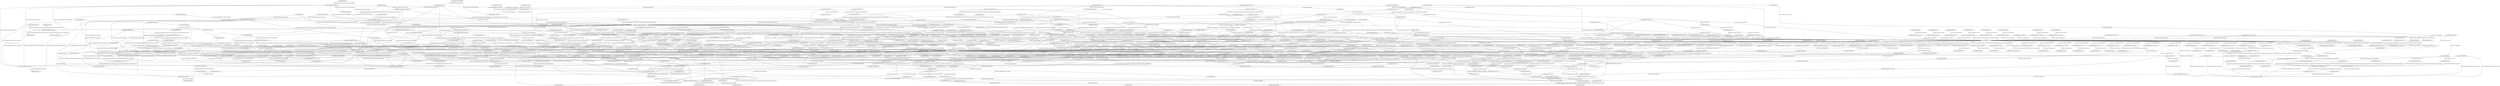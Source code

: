 graph {
	1 [label="py_scope_flow(4344,4216,-1)"]
	2 [label="py_scope_flow(4357,4216,1)"]
	3 [label="py_scope_flow(4359,4216,1)"]
	4 [label="py_scope_flow(4392,4216,1)"]
	5 [label="py_scope_flow(4396,4216,1)"]
	6 [label="py_scope_flow(4401,4216,1)"]
	7 [label="py_scope_flow(4404,4216,0)"]
	8 [label="py_scope_flow(4409,4207,-1)"]
	9 [label="py_scope_flow(4411,4207,0)"]
	10 [label="py_variables(4219,4218)"]
	11 [label="py_variables(4219,4234)"]
	12 [label="py_variables(4219,4257)"]
	13 [label="py_variables(4219,4336)"]
	14 [label="py_variables(4227,4226)"]
	15 [label="py_variables(4227,4251)"]
	16 [label="py_variables(4227,4306)"]
	17 [label="py_variables(4227,4330)"]
	18 [label="py_variables(4242,4241)"]
	19 [label="py_variables(4294,4293)"]
	20 [label="py_variables(4294,4300)"]
	21 [label="py_variables(4298,4297)"]
	22 [label="py_variables(4298,4312)"]
	23 [label="py_variables(4298,4320)"]
	24 [label="py_variables(4324,4323)"]
	25 [label="py_variables(4341,4340)"]
	26 [label="variable(4208,4207,__name__)"]
	27 [label="variable(4209,4207,__package__)"]
	28 [label="variable(4219,4216,self)"]
	29 [label="variable(4227,4207,Location)"]
	30 [label="variable(4242,4207,generics)"]
	31 [label="variable(4294,4216,records)"]
	32 [label="variable(4298,4216,record)"]
	33 [label="variable(4324,4216,obj)"]
	34 [label="variable(4341,4207,setUp)"]
	35 [label="py_scopes(4212,4207)"]
	36 [label="py_scopes(4213,4207)"]
	37 [label="py_scopes(4218,4216)"]
	38 [label="py_scopes(4222,4216)"]
	39 [label="py_scopes(4223,4216)"]
	40 [label="py_scopes(4224,4216)"]
	41 [label="py_scopes(4225,4216)"]
	42 [label="py_scopes(4226,4216)"]
	43 [label="py_scopes(4233,4216)"]
	44 [label="py_scopes(4234,4216)"]
	45 [label="py_scopes(4237,4216)"]
	46 [label="py_scopes(4238,4216)"]
	47 [label="py_scopes(4239,4216)"]
	48 [label="py_scopes(4240,4216)"]
	49 [label="py_scopes(4241,4216)"]
	50 [label="py_scopes(4248,4216)"]
	51 [label="py_scopes(4249,4216)"]
	52 [label="py_scopes(4250,4216)"]
	53 [label="py_scopes(4251,4216)"]
	54 [label="py_scopes(4256,4216)"]
	55 [label="py_scopes(4257,4216)"]
	56 [label="py_scopes(4260,4216)"]
	57 [label="py_scopes(4261,4216)"]
	58 [label="py_scopes(4263,4216)"]
	59 [label="py_scopes(4266,4216)"]
	60 [label="py_scopes(4267,4216)"]
	61 [label="py_scopes(4269,4216)"]
	62 [label="py_scopes(4271,4216)"]
	63 [label="py_scopes(4273,4216)"]
	64 [label="py_scopes(4274,4216)"]
	65 [label="py_scopes(4276,4216)"]
	66 [label="py_scopes(4277,4216)"]
	67 [label="py_scopes(4280,4216)"]
	68 [label="py_scopes(4281,4216)"]
	69 [label="py_scopes(4283,4216)"]
	70 [label="py_scopes(4285,4216)"]
	71 [label="py_scopes(4287,4216)"]
	72 [label="py_scopes(4288,4216)"]
	73 [label="py_scopes(4290,4216)"]
	74 [label="py_scopes(4293,4216)"]
	75 [label="py_scopes(4296,4216)"]
	76 [label="py_scopes(4297,4216)"]
	77 [label="py_scopes(4300,4216)"]
	78 [label="py_scopes(4303,4216)"]
	79 [label="py_scopes(4304,4216)"]
	80 [label="py_scopes(4305,4216)"]
	81 [label="py_scopes(4306,4216)"]
	82 [label="py_scopes(4310,4216)"]
	83 [label="py_scopes(4311,4216)"]
	84 [label="py_scopes(4312,4216)"]
	85 [label="py_scopes(4316,4216)"]
	86 [label="py_scopes(4317,4216)"]
	87 [label="py_scopes(4320,4216)"]
	88 [label="py_scopes(4323,4216)"]
	89 [label="py_scopes(4326,4216)"]
	90 [label="py_scopes(4327,4216)"]
	91 [label="py_scopes(4328,4216)"]
	92 [label="py_scopes(4329,4216)"]
	93 [label="py_scopes(4330,4216)"]
	94 [label="py_scopes(4335,4216)"]
	95 [label="py_scopes(4336,4216)"]
	96 [label="py_scopes(4340,4207)"]
	97 [label="py_Modules(4207)"]
	98 [label="py_stmt_lists(4211,4207,2)"]
	99 [label="py_stmt_lists(4221,4216,5)"]
	100 [label="py_stmt_lists(4302,4296,3)"]
	101 [label="py_ssa_defn(4405,4343)"]
	102 [label="py_ssa_defn(4406,4383)"]
	103 [label="py_ssa_defn(4407,4386)"]
	104 [label="py_ssa_defn(4412,4410)"]
	105 [label="py_dict_item_lists(4246,4238)"]
	106 [label="py_dict_item_lists(4264,4263)"]
	107 [label="py_dict_item_lists(4278,4277)"]
	108 [label="py_dict_item_lists(4318,4304)"]
	109 [label="py_strs(all,4249,3)"]
	110 [label="py_strs(all,4328,3)"]
	111 [label="py_strs(name,4267,2)"]
	112 [label="py_strs(name,4281,2)"]
	113 [label="py_strs(pop,4311,3)"]
	114 [label="py_strs(setUp,4213,2)"]
	115 [label="py_strs(setUp,4216,0)"]
	116 [label="py_strs(geom,4225,3)"]
	117 [label="py_strs(_field,4224,3)"]
	118 [label="py_strs(srid,4223,3)"]
	119 [label="py_strs(srid,4233,3)"]
	120 [label="py_strs(GeoListView,4240,3)"]
	121 [label="py_strs(as_view,4239,3)"]
	122 [label="py_strs(objects,4250,3)"]
	123 [label="py_strs(objects,4329,3)"]
	124 [label="py_strs(queryset,4247,2)"]
	125 [label="py_strs(view,4256,3)"]
	126 [label="py_strs(Banff,4266,2)"]
	127 [label="py_strs(',4266,3)"]
	128 [label="py_strs(',4267,3)"]
	129 [label="py_strs(',4276,3)"]
	130 [label="py_strs(',4280,3)"]
	131 [label="py_strs(',4281,3)"]
	132 [label="py_strs(',4290,3)"]
	133 [label="py_strs(',4316,3)"]
	134 [label="py_strs(coordinates,4276,2)"]
	135 [label="py_strs(coordinates,4290,2)"]
	136 [label="py_strs(coordinates,4316,2)"]
	137 [label="py_strs(Jasper,4280,2)"]
	138 [label="py_strs(add_buffer,4305,3)"]
	139 [label="py_strs(qs,4335,3)"]
	140 [label="py_ssa_use(4349,4405)"]
	141 [label="py_ssa_use(4360,4405)"]
	142 [label="py_ssa_use(4384,4406)"]
	143 [label="py_ssa_use(4389,4407)"]
	144 [label="py_ssa_use(4394,4407)"]
	145 [label="py_ssa_use(4402,4405)"]
	146 [label="py_ssa_use(4411,4412)"]
	147 [label="py_successors(4343,4345)"]
	148 [label="py_successors(4344,4343)"]
	149 [label="py_successors(4345,4346)"]
	150 [label="py_successors(4346,4347)"]
	151 [label="py_successors(4347,4348)"]
	152 [label="py_successors(4348,4349)"]
	153 [label="py_successors(4349,4350)"]
	154 [label="py_successors(4350,4351)"]
	155 [label="py_successors(4351,4352)"]
	156 [label="py_successors(4352,4353)"]
	157 [label="py_successors(4353,4354)"]
	158 [label="py_successors(4354,4355)"]
	159 [label="py_successors(4355,4356)"]
	160 [label="py_successors(4356,4357)"]
	161 [label="py_successors(4357,4358)"]
	162 [label="py_successors(4358,4359)"]
	163 [label="py_successors(4359,4360)"]
	164 [label="py_successors(4360,4361)"]
	165 [label="py_successors(4366,4367)"]
	166 [label="py_successors(4367,4368)"]
	167 [label="py_successors(4368,4369)"]
	168 [label="py_successors(4369,4370)"]
	169 [label="py_successors(4370,4371)"]
	170 [label="py_successors(4376,4377)"]
	171 [label="py_successors(4377,4378)"]
	172 [label="py_successors(4378,4379)"]
	173 [label="py_successors(4379,4380)"]
	174 [label="py_successors(4380,4381)"]
	175 [label="py_successors(4381,4382)"]
	176 [label="py_successors(4382,4383)"]
	177 [label="py_successors(4383,4384)"]
	178 [label="py_successors(4384,4385)"]
	179 [label="py_successors(4385,4386)"]
	180 [label="py_successors(4385,4398)"]
	181 [label="py_successors(4386,4387)"]
	182 [label="py_successors(4387,4388)"]
	183 [label="py_successors(4388,4389)"]
	184 [label="py_successors(4389,4390)"]
	185 [label="py_successors(4392,4393)"]
	186 [label="py_successors(4393,4394)"]
	187 [label="py_successors(4394,4395)"]
	188 [label="py_successors(4395,4396)"]
	189 [label="py_successors(4396,4397)"]
	190 [label="py_successors(4397,4385)"]
	191 [label="py_successors(4398,4399)"]
	192 [label="py_successors(4399,4400)"]
	193 [label="py_successors(4400,4401)"]
	194 [label="py_successors(4401,4402)"]
	195 [label="py_successors(4402,4403)"]
	196 [label="py_successors(4403,4404)"]
	197 [label="py_successors(4408,4410)"]
	198 [label="py_successors(4409,4408)"]
	199 [label="py_successors(4410,4411)"]
	200 [label="py_expr_contexts(4220,4,4218)"]
	201 [label="py_expr_contexts(4228,3,4226)"]
	202 [label="py_expr_contexts(4229,3,4225)"]
	203 [label="py_expr_contexts(4230,3,4224)"]
	204 [label="py_expr_contexts(4231,3,4223)"]
	205 [label="py_expr_contexts(4235,3,4234)"]
	206 [label="py_expr_contexts(4236,5,4233)"]
	207 [label="py_expr_contexts(4243,3,4241)"]
	208 [label="py_expr_contexts(4244,3,4240)"]
	209 [label="py_expr_contexts(4245,3,4239)"]
	210 [label="py_expr_contexts(4252,3,4251)"]
	211 [label="py_expr_contexts(4253,3,4250)"]
	212 [label="py_expr_contexts(4254,3,4249)"]
	213 [label="py_expr_contexts(4258,3,4257)"]
	214 [label="py_expr_contexts(4259,5,4256)"]
	215 [label="py_expr_contexts(4275,3,4269)"]
	216 [label="py_expr_contexts(4289,3,4283)"]
	217 [label="py_expr_contexts(4291,3,4261)"]
	218 [label="py_expr_contexts(4295,5,4293)"]
	219 [label="py_expr_contexts(4299,5,4297)"]
	220 [label="py_expr_contexts(4301,3,4300)"]
	221 [label="py_expr_contexts(4307,3,4306)"]
	222 [label="py_expr_contexts(4308,3,4305)"]
	223 [label="py_expr_contexts(4313,3,4312)"]
	224 [label="py_expr_contexts(4314,3,4311)"]
	225 [label="py_expr_contexts(4321,3,4320)"]
	226 [label="py_expr_contexts(4325,5,4323)"]
	227 [label="py_expr_contexts(4331,3,4330)"]
	228 [label="py_expr_contexts(4332,3,4329)"]
	229 [label="py_expr_contexts(4333,3,4328)"]
	230 [label="py_expr_contexts(4337,3,4336)"]
	231 [label="py_expr_contexts(4338,5,4335)"]
	232 [label="py_expr_contexts(4342,5,4340)"]
	233 [label="py_parameter_lists(4217,4216)"]
	234 [label="py_idoms(4343,4344)"]
	235 [label="py_idoms(4345,4343)"]
	236 [label="py_idoms(4346,4345)"]
	237 [label="py_idoms(4347,4346)"]
	238 [label="py_idoms(4348,4347)"]
	239 [label="py_idoms(4349,4348)"]
	240 [label="py_idoms(4350,4349)"]
	241 [label="py_idoms(4351,4350)"]
	242 [label="py_idoms(4352,4351)"]
	243 [label="py_idoms(4353,4352)"]
	244 [label="py_idoms(4354,4353)"]
	245 [label="py_idoms(4355,4354)"]
	246 [label="py_idoms(4356,4355)"]
	247 [label="py_idoms(4357,4356)"]
	248 [label="py_idoms(4358,4357)"]
	249 [label="py_idoms(4359,4358)"]
	250 [label="py_idoms(4360,4359)"]
	251 [label="py_idoms(4361,4360)"]
	252 [label="py_idoms(4367,4366)"]
	253 [label="py_idoms(4368,4367)"]
	254 [label="py_idoms(4369,4368)"]
	255 [label="py_idoms(4370,4369)"]
	256 [label="py_idoms(4371,4370)"]
	257 [label="py_idoms(4377,4376)"]
	258 [label="py_idoms(4378,4377)"]
	259 [label="py_idoms(4379,4378)"]
	260 [label="py_idoms(4380,4379)"]
	261 [label="py_idoms(4381,4380)"]
	262 [label="py_idoms(4382,4381)"]
	263 [label="py_idoms(4383,4382)"]
	264 [label="py_idoms(4384,4383)"]
	265 [label="py_idoms(4385,4384)"]
	266 [label="py_idoms(4386,4385)"]
	267 [label="py_idoms(4387,4386)"]
	268 [label="py_idoms(4388,4387)"]
	269 [label="py_idoms(4389,4388)"]
	270 [label="py_idoms(4390,4389)"]
	271 [label="py_idoms(4393,4392)"]
	272 [label="py_idoms(4394,4393)"]
	273 [label="py_idoms(4395,4394)"]
	274 [label="py_idoms(4396,4395)"]
	275 [label="py_idoms(4397,4396)"]
	276 [label="py_idoms(4398,4385)"]
	277 [label="py_idoms(4399,4398)"]
	278 [label="py_idoms(4400,4399)"]
	279 [label="py_idoms(4401,4400)"]
	280 [label="py_idoms(4402,4401)"]
	281 [label="py_idoms(4403,4402)"]
	282 [label="py_idoms(4404,4403)"]
	283 [label="py_idoms(4408,4409)"]
	284 [label="py_idoms(4410,4408)"]
	285 [label="py_idoms(4411,4410)"]
	286 [label="py_numbers(115.554,4273,2)"]
	287 [label="py_numbers(115.554,4273,3)"]
	288 [label="py_numbers(51.179,4274,2)"]
	289 [label="py_numbers(51.179,4274,3)"]
	290 [label="py_numbers(118.081,4287,2)"]
	291 [label="py_numbers(118.081,4287,3)"]
	292 [label="py_numbers(52.875,4288,2)"]
	293 [label="py_numbers(52.875,4288,3)"]
	294 [label="py_numbers(0.5,4317,2)"]
	295 [label="py_numbers(0.5,4317,3)"]
	296 [label="py_flow_bb_node(4343,4218,4344,1)"]
	297 [label="py_flow_bb_node(4344,4216,4344,0)"]
	298 [label="py_flow_bb_node(4345,4226,4344,2)"]
	299 [label="py_flow_bb_node(4346,4225,4344,3)"]
	300 [label="py_flow_bb_node(4347,4224,4344,4)"]
	301 [label="py_flow_bb_node(4348,4223,4344,5)"]
	302 [label="py_flow_bb_node(4349,4234,4344,6)"]
	303 [label="py_flow_bb_node(4350,4233,4344,7)"]
	304 [label="py_flow_bb_node(4351,4241,4344,8)"]
	305 [label="py_flow_bb_node(4352,4240,4344,9)"]
	306 [label="py_flow_bb_node(4353,4239,4344,10)"]
	307 [label="py_flow_bb_node(4354,4251,4344,11)"]
	308 [label="py_flow_bb_node(4355,4250,4344,12)"]
	309 [label="py_flow_bb_node(4356,4249,4344,13)"]
	310 [label="py_flow_bb_node(4357,4248,4344,14)"]
	311 [label="py_flow_bb_node(4358,4247,4344,15)"]
	312 [label="py_flow_bb_node(4359,4238,4344,16)"]
	313 [label="py_flow_bb_node(4360,4257,4344,17)"]
	314 [label="py_flow_bb_node(4361,4256,4344,18)"]
	315 [label="py_flow_bb_node(4364,4265,4344,21)"]
	316 [label="py_flow_bb_node(4366,4273,4344,23)"]
	317 [label="py_flow_bb_node(4367,4271,4344,24)"]
	318 [label="py_flow_bb_node(4368,4274,4344,25)"]
	319 [label="py_flow_bb_node(4369,4269,4344,26)"]
	320 [label="py_flow_bb_node(4370,4268,4344,27)"]
	321 [label="py_flow_bb_node(4371,4263,4344,28)"]
	322 [label="py_flow_bb_node(4374,4279,4344,31)"]
	323 [label="py_flow_bb_node(4376,4287,4344,33)"]
	324 [label="py_flow_bb_node(4377,4285,4344,34)"]
	325 [label="py_flow_bb_node(4378,4288,4344,35)"]
	326 [label="py_flow_bb_node(4379,4283,4344,36)"]
	327 [label="py_flow_bb_node(4380,4282,4344,37)"]
	328 [label="py_flow_bb_node(4381,4277,4344,38)"]
	329 [label="py_flow_bb_node(4382,4261,4344,39)"]
	330 [label="py_flow_bb_node(4383,4293,4344,40)"]
	331 [label="py_flow_bb_node(4384,4300,4344,41)"]
	332 [label="py_flow_bb_node(4385,4296,4385,0)"]
	333 [label="py_flow_bb_node(4386,4297,4386,0)"]
	334 [label="py_flow_bb_node(4387,4306,4386,1)"]
	335 [label="py_flow_bb_node(4388,4305,4386,2)"]
	336 [label="py_flow_bb_node(4389,4312,4386,3)"]
	337 [label="py_flow_bb_node(4390,4311,4386,4)"]
	338 [label="py_flow_bb_node(4392,4310,4386,6)"]
	339 [label="py_flow_bb_node(4393,4317,4386,7)"]
	340 [label="py_flow_bb_node(4394,4320,4386,8)"]
	341 [label="py_flow_bb_node(4395,4319,4386,9)"]
	342 [label="py_flow_bb_node(4396,4304,4386,10)"]
	343 [label="py_flow_bb_node(4397,4323,4386,11)"]
	344 [label="py_flow_bb_node(4398,4330,4398,0)"]
	345 [label="py_flow_bb_node(4399,4329,4398,1)"]
	346 [label="py_flow_bb_node(4400,4328,4398,2)"]
	347 [label="py_flow_bb_node(4401,4327,4398,3)"]
	348 [label="py_flow_bb_node(4402,4336,4398,4)"]
	349 [label="py_flow_bb_node(4403,4335,4398,5)"]
	350 [label="py_flow_bb_node(4404,4216,4398,6)"]
	351 [label="py_flow_bb_node(4408,4213,4409,1)"]
	352 [label="py_flow_bb_node(4409,4207,4409,0)"]
	353 [label="py_flow_bb_node(4410,4340,4409,2)"]
	354 [label="py_flow_bb_node(4411,4207,4409,3)"]
	355 [label="py_unaryops(4272,3,4271)"]
	356 [label="py_unaryops(4286,3,4285)"]
	357 [label="py_scope_location(4413,4207)"]
	358 [label="py_scope_location(4416,4216)"]
	359 [label="py_Functions(4216,4213)"]
	360 [label="py_expr_lists(4232,4222,2)"]
	361 [label="py_expr_lists(4255,4237,2)"]
	362 [label="py_expr_lists(4262,4261,2)"]
	363 [label="py_expr_lists(4270,4269,2)"]
	364 [label="py_expr_lists(4284,4283,2)"]
	365 [label="py_expr_lists(4292,4260,2)"]
	366 [label="py_expr_lists(4309,4304,3)"]
	367 [label="py_expr_lists(4315,4310,3)"]
	368 [label="py_expr_lists(4322,4303,2)"]
	369 [label="py_expr_lists(4334,4326,2)"]
	370 [label="py_expr_lists(4339,4212,2)"]
	371 [label="py_locations(4414,4212)"]
	372 [label="py_locations(4415,4213)"]
	373 [label="py_locations(4417,4218)"]
	374 [label="py_locations(4418,4222)"]
	375 [label="py_locations(4419,4223)"]
	376 [label="py_locations(4420,4224)"]
	377 [label="py_locations(4421,4225)"]
	378 [label="py_locations(4422,4226)"]
	379 [label="py_locations(4423,4233)"]
	380 [label="py_locations(4424,4234)"]
	381 [label="py_locations(4425,4237)"]
	382 [label="py_locations(4426,4238)"]
	383 [label="py_locations(4427,4239)"]
	384 [label="py_locations(4428,4240)"]
	385 [label="py_locations(4429,4241)"]
	386 [label="py_locations(4430,4247)"]
	387 [label="py_locations(4431,4248)"]
	388 [label="py_locations(4432,4249)"]
	389 [label="py_locations(4433,4250)"]
	390 [label="py_locations(4434,4251)"]
	391 [label="py_locations(4435,4256)"]
	392 [label="py_locations(4436,4257)"]
	393 [label="py_locations(4437,4260)"]
	394 [label="py_locations(4438,4261)"]
	395 [label="py_locations(4439,4263)"]
	396 [label="py_locations(4440,4265)"]
	397 [label="py_locations(4441,4266)"]
	398 [label="py_locations(4442,4267)"]
	399 [label="py_locations(4443,4268)"]
	400 [label="py_locations(4444,4269)"]
	401 [label="py_locations(4445,4271)"]
	402 [label="py_locations(4446,4273)"]
	403 [label="py_locations(4447,4274)"]
	404 [label="py_locations(4448,4276)"]
	405 [label="py_locations(4449,4277)"]
	406 [label="py_locations(4450,4279)"]
	407 [label="py_locations(4451,4280)"]
	408 [label="py_locations(4452,4281)"]
	409 [label="py_locations(4453,4282)"]
	410 [label="py_locations(4454,4283)"]
	411 [label="py_locations(4455,4285)"]
	412 [label="py_locations(4456,4287)"]
	413 [label="py_locations(4457,4288)"]
	414 [label="py_locations(4458,4290)"]
	415 [label="py_locations(4459,4293)"]
	416 [label="py_locations(4460,4296)"]
	417 [label="py_locations(4461,4297)"]
	418 [label="py_locations(4462,4300)"]
	419 [label="py_locations(4463,4303)"]
	420 [label="py_locations(4464,4304)"]
	421 [label="py_locations(4465,4305)"]
	422 [label="py_locations(4466,4306)"]
	423 [label="py_locations(4467,4310)"]
	424 [label="py_locations(4468,4311)"]
	425 [label="py_locations(4469,4312)"]
	426 [label="py_locations(4470,4316)"]
	427 [label="py_locations(4471,4317)"]
	428 [label="py_locations(4472,4319)"]
	429 [label="py_locations(4473,4320)"]
	430 [label="py_locations(4474,4323)"]
	431 [label="py_locations(4475,4326)"]
	432 [label="py_locations(4476,4327)"]
	433 [label="py_locations(4477,4328)"]
	434 [label="py_locations(4478,4329)"]
	435 [label="py_locations(4479,4330)"]
	436 [label="py_locations(4480,4335)"]
	437 [label="py_locations(4481,4336)"]
	438 [label="py_locations(4482,4340)"]
	439 [label="py_ssa_var(4405,4219)"]
	440 [label="py_ssa_var(4406,4294)"]
	441 [label="py_ssa_var(4407,4298)"]
	442 [label="py_ssa_var(4412,4341)"]
	443 [label="locations_ast(4413,4207,0,0,0,0)"]
	444 [label="locations_ast(4414,4207,3,1,3,16)"]
	445 [label="locations_ast(4415,4207,3,1,3,16)"]
	446 [label="locations_ast(4416,4207,3,1,3,16)"]
	447 [label="locations_ast(4417,4207,3,11,3,14)"]
	448 [label="locations_ast(4418,4207,4,5,4,41)"]
	449 [label="locations_ast(4419,4207,4,17,4,41)"]
	450 [label="locations_ast(4420,4207,4,17,4,36)"]
	451 [label="locations_ast(4421,4207,4,17,4,29)"]
	452 [label="locations_ast(4422,4207,4,17,4,24)"]
	453 [label="locations_ast(4423,4207,4,5,4,13)"]
	454 [label="locations_ast(4424,4207,4,5,4,8)"]
	455 [label="locations_ast(4425,4207,5,5,5,77)"]
	456 [label="locations_ast(4426,4207,5,17,5,77)"]
	457 [label="locations_ast(4427,4207,5,17,5,44)"]
	458 [label="locations_ast(4428,4207,5,17,5,36)"]
	459 [label="locations_ast(4429,4207,5,17,5,24)"]
	460 [label="locations_ast(4430,4207,5,46,5,76)"]
	461 [label="locations_ast(4431,4207,5,55,5,76)"]
	462 [label="locations_ast(4432,4207,5,55,5,74)"]
	463 [label="locations_ast(4433,4207,5,55,5,70)"]
	464 [label="locations_ast(4434,4207,5,55,5,62)"]
	465 [label="locations_ast(4435,4207,5,5,5,13)"]
	466 [label="locations_ast(4436,4207,5,5,5,8)"]
	467 [label="locations_ast(4437,4207,6,5,12,6)"]
	468 [label="locations_ast(4438,4207,6,15,12,6)"]
	469 [label="locations_ast(4439,4207,6,16,9,5)"]
	470 [label="locations_ast(4440,4207,7,9,7,23)"]
	471 [label="locations_ast(4441,4207,7,17,7,23)"]
	472 [label="locations_ast(4442,4207,7,9,7,14)"]
	473 [label="locations_ast(4443,4207,8,9,8,44)"]
	474 [label="locations_ast(4444,4207,8,24,8,44)"]
	475 [label="locations_ast(4445,4207,8,26,8,34)"]
	476 [label="locations_ast(4446,4207,8,28,8,34)"]
	477 [label="locations_ast(4447,4207,8,38,8,43)"]
	478 [label="locations_ast(4448,4207,8,9,8,21)"]
	479 [label="locations_ast(4449,4207,9,8,12,5)"]
	480 [label="locations_ast(4450,4207,10,9,10,24)"]
	481 [label="locations_ast(4451,4207,10,17,10,24)"]
	482 [label="locations_ast(4452,4207,10,9,10,14)"]
	483 [label="locations_ast(4453,4207,11,9,11,44)"]
	484 [label="locations_ast(4454,4207,11,24,11,44)"]
	485 [label="locations_ast(4455,4207,11,26,11,34)"]
	486 [label="locations_ast(4456,4207,11,28,11,34)"]
	487 [label="locations_ast(4457,4207,11,38,11,43)"]
	488 [label="locations_ast(4458,4207,11,9,11,21)"]
	489 [label="locations_ast(4459,4207,6,5,6,11)"]
	490 [label="locations_ast(4460,4207,13,5,13,26)"]
	491 [label="locations_ast(4461,4207,13,9,13,14)"]
	492 [label="locations_ast(4462,4207,13,19,13,25)"]
	493 [label="locations_ast(4463,4207,14,9,14,75)"]
	494 [label="locations_ast(4464,4207,14,15,14,75)"]
	495 [label="locations_ast(4465,4207,14,15,14,33)"]
	496 [label="locations_ast(4466,4207,14,15,14,22)"]
	497 [label="locations_ast(4467,4207,14,35,14,59)"]
	498 [label="locations_ast(4468,4207,14,35,14,44)"]
	499 [label="locations_ast(4469,4207,14,35,14,40)"]
	500 [label="locations_ast(4470,4207,14,46,14,58)"]
	501 [label="locations_ast(4471,4207,14,62,14,64)"]
	502 [label="locations_ast(4472,4207,14,67,14,74)"]
	503 [label="locations_ast(4473,4207,14,69,14,74)"]
	504 [label="locations_ast(4474,4207,14,9,14,11)"]
	505 [label="locations_ast(4475,4207,15,5,15,36)"]
	506 [label="locations_ast(4476,4207,15,15,15,36)"]
	507 [label="locations_ast(4477,4207,15,15,15,34)"]
	508 [label="locations_ast(4478,4207,15,15,15,30)"]
	509 [label="locations_ast(4479,4207,15,15,15,22)"]
	510 [label="locations_ast(4480,4207,15,5,15,11)"]
	511 [label="locations_ast(4481,4207,15,5,15,8)"]
	512 [label="locations_ast(4482,4207,3,5,3,9)"]
	513 [label="py_dict_items(4247,2,4246,0)"]
	514 [label="py_dict_items(4265,1,4264,0)"]
	515 [label="py_dict_items(4268,1,4264,1)"]
	516 [label="py_dict_items(4279,1,4278,0)"]
	517 [label="py_dict_items(4282,1,4278,1)"]
	518 [label="py_dict_items(4319,0,4318,0)"]
	519 [label="py_stmts(4212,1,4211,0)"]
	520 [label="py_stmts(4222,1,4221,0)"]
	521 [label="py_stmts(4237,1,4221,1)"]
	522 [label="py_stmts(4260,1,4221,2)"]
	523 [label="py_stmts(4296,9,4221,3)"]
	524 [label="py_stmts(4303,1,4302,0)"]
	525 [label="py_stmts(4326,1,4221,4)"]
	526 [label="py_exprs(4213,10,4212,1)"]
	527 [label="py_exprs(4218,18,4217,0)"]
	528 [label="py_exprs(4223,0,4222,1)"]
	529 [label="py_exprs(4224,0,4223,2)"]
	530 [label="py_exprs(4225,0,4224,2)"]
	531 [label="py_exprs(4226,18,4225,2)"]
	532 [label="py_exprs(4233,0,4232,0)"]
	533 [label="py_exprs(4234,18,4233,2)"]
	534 [label="py_exprs(4238,4,4237,1)"]
	535 [label="py_exprs(4239,0,4238,2)"]
	536 [label="py_exprs(4240,0,4239,2)"]
	537 [label="py_exprs(4241,18,4240,2)"]
	538 [label="py_exprs(4248,4,4247,1)"]
	539 [label="py_exprs(4249,0,4248,2)"]
	540 [label="py_exprs(4250,0,4249,2)"]
	541 [label="py_exprs(4251,18,4250,2)"]
	542 [label="py_exprs(4256,0,4255,0)"]
	543 [label="py_exprs(4257,18,4256,2)"]
	544 [label="py_exprs(4261,16,4260,1)"]
	545 [label="py_exprs(4263,7,4262,0)"]
	546 [label="py_exprs(4266,25,4265,1)"]
	547 [label="py_exprs(4267,25,4265,2)"]
	548 [label="py_exprs(4269,16,4268,1)"]
	549 [label="py_exprs(4271,28,4270,0)"]
	550 [label="py_exprs(4273,19,4271,3)"]
	551 [label="py_exprs(4274,19,4270,1)"]
	552 [label="py_exprs(4276,25,4268,2)"]
	553 [label="py_exprs(4277,7,4262,1)"]
	554 [label="py_exprs(4280,25,4279,1)"]
	555 [label="py_exprs(4281,25,4279,2)"]
	556 [label="py_exprs(4283,16,4282,1)"]
	557 [label="py_exprs(4285,28,4284,0)"]
	558 [label="py_exprs(4287,19,4285,3)"]
	559 [label="py_exprs(4288,19,4284,1)"]
	560 [label="py_exprs(4290,25,4282,2)"]
	561 [label="py_exprs(4293,18,4292,0)"]
	562 [label="py_exprs(4297,18,4296,1)"]
	563 [label="py_exprs(4300,18,4296,2)"]
	564 [label="py_exprs(4304,4,4303,1)"]
	565 [label="py_exprs(4305,0,4304,2)"]
	566 [label="py_exprs(4306,18,4305,2)"]
	567 [label="py_exprs(4310,4,4309,0)"]
	568 [label="py_exprs(4311,0,4310,2)"]
	569 [label="py_exprs(4312,18,4311,2)"]
	570 [label="py_exprs(4316,25,4315,0)"]
	571 [label="py_exprs(4317,19,4309,1)"]
	572 [label="py_exprs(4320,18,4319,1)"]
	573 [label="py_exprs(4323,18,4322,0)"]
	574 [label="py_exprs(4327,4,4326,1)"]
	575 [label="py_exprs(4328,0,4327,2)"]
	576 [label="py_exprs(4329,0,4328,2)"]
	577 [label="py_exprs(4330,18,4329,2)"]
	578 [label="py_exprs(4335,0,4334,0)"]
	579 [label="py_exprs(4336,18,4335,2)"]
	580 [label="py_exprs(4340,18,4339,0)"]
	320 -- 297 [label="(py_flow_bb_node.basicblock,py_flow_bb_node.flownode)"]
	148 -- 297 [label="(py_flow_bb_node.flownode,py_successors.predecessor)"]
	148 -- 296 [label="(py_flow_bb_node.flownode,py_successors.successor)"]
	310 -- 297 [label="(py_flow_bb_node.basicblock,py_flow_bb_node.flownode)"]
	324 -- 297 [label="(py_flow_bb_node.basicblock,py_flow_bb_node.flownode)"]
	315 -- 297 [label="(py_flow_bb_node.basicblock,py_flow_bb_node.flownode)"]
	316 -- 297 [label="(py_flow_bb_node.basicblock,py_flow_bb_node.flownode)"]
	308 -- 297 [label="(py_flow_bb_node.basicblock,py_flow_bb_node.flownode)"]
	317 -- 297 [label="(py_flow_bb_node.basicblock,py_flow_bb_node.flownode)"]
	311 -- 297 [label="(py_flow_bb_node.basicblock,py_flow_bb_node.flownode)"]
	331 -- 297 [label="(py_flow_bb_node.basicblock,py_flow_bb_node.flownode)"]
	299 -- 297 [label="(py_flow_bb_node.basicblock,py_flow_bb_node.flownode)"]
	312 -- 297 [label="(py_flow_bb_node.basicblock,py_flow_bb_node.flownode)"]
	234 -- 297 [label="(py_flow_bb_node.flownode,py_idoms.immediate_dominator)"]
	234 -- 296 [label="(py_flow_bb_node.flownode,py_idoms.node)"]
	307 -- 297 [label="(py_flow_bb_node.basicblock,py_flow_bb_node.flownode)"]
	301 -- 297 [label="(py_flow_bb_node.basicblock,py_flow_bb_node.flownode)"]
	326 -- 297 [label="(py_flow_bb_node.basicblock,py_flow_bb_node.flownode)"]
	300 -- 297 [label="(py_flow_bb_node.basicblock,py_flow_bb_node.flownode)"]
	297 -- 309 [label="(py_flow_bb_node.basicblock,py_flow_bb_node.flownode)"]
	297 -- 327 [label="(py_flow_bb_node.basicblock,py_flow_bb_node.flownode)"]
	297 -- 313 [label="(py_flow_bb_node.basicblock,py_flow_bb_node.flownode)"]
	297 -- 319 [label="(py_flow_bb_node.basicblock,py_flow_bb_node.flownode)"]
	297 -- 330 [label="(py_flow_bb_node.basicblock,py_flow_bb_node.flownode)"]
	297 -- 321 [label="(py_flow_bb_node.basicblock,py_flow_bb_node.flownode)"]
	297 -- 306 [label="(py_flow_bb_node.basicblock,py_flow_bb_node.flownode)"]
	297 -- 325 [label="(py_flow_bb_node.basicblock,py_flow_bb_node.flownode)"]
	297 -- 329 [label="(py_flow_bb_node.basicblock,py_flow_bb_node.flownode)"]
	297 -- 318 [label="(py_flow_bb_node.basicblock,py_flow_bb_node.flownode)"]
	297 -- 298 [label="(py_flow_bb_node.basicblock,py_flow_bb_node.flownode)"]
	297 -- 303 [label="(py_flow_bb_node.basicblock,py_flow_bb_node.flownode)"]
	297 -- 302 [label="(py_flow_bb_node.basicblock,py_flow_bb_node.flownode)"]
	297 -- 304 [label="(py_flow_bb_node.basicblock,py_flow_bb_node.flownode)"]
	297 -- 323 [label="(py_flow_bb_node.basicblock,py_flow_bb_node.flownode)"]
	297 -- 314 [label="(py_flow_bb_node.basicblock,py_flow_bb_node.flownode)"]
	297 -- 328 [label="(py_flow_bb_node.basicblock,py_flow_bb_node.flownode)"]
	297 -- 1 [label="(py_flow_bb_node.flownode,py_scope_flow.flow)"]
	297 -- 305 [label="(py_flow_bb_node.basicblock,py_flow_bb_node.flownode)"]
	297 -- 322 [label="(py_flow_bb_node.basicblock,py_flow_bb_node.flownode)"]
	297 -- 296 [label="(py_flow_bb_node.basicblock,py_flow_bb_node.flownode)"]
	79 -- 359 [label="(py_Functions.id,py_scopes.scope)"]
	94 -- 359 [label="(py_Functions.id,py_scopes.scope)"]
	31 -- 359 [label="(py_Functions.id,variable.scope)"]
	84 -- 359 [label="(py_Functions.id,py_scopes.scope)"]
	32 -- 359 [label="(py_Functions.id,variable.scope)"]
	90 -- 359 [label="(py_Functions.id,py_scopes.scope)"]
	74 -- 359 [label="(py_Functions.id,py_scopes.scope)"]
	95 -- 359 [label="(py_Functions.id,py_scopes.scope)"]
	81 -- 359 [label="(py_Functions.id,py_scopes.scope)"]
	41 -- 359 [label="(py_Functions.id,py_scopes.scope)"]
	55 -- 359 [label="(py_Functions.id,py_scopes.scope)"]
	50 -- 359 [label="(py_Functions.id,py_scopes.scope)"]
	1 -- 359 [label="(py_Functions.id,py_scope_flow.scope)"]
	1 -- 297 [label="(py_flow_bb_node.flownode,py_scope_flow.flow)"]
	44 -- 359 [label="(py_Functions.id,py_scopes.scope)"]
	48 -- 359 [label="(py_Functions.id,py_scopes.scope)"]
	75 -- 359 [label="(py_Functions.id,py_scopes.scope)"]
	91 -- 359 [label="(py_Functions.id,py_scopes.scope)"]
	69 -- 359 [label="(py_Functions.id,py_scopes.scope)"]
	61 -- 359 [label="(py_Functions.id,py_scopes.scope)"]
	40 -- 359 [label="(py_Functions.id,py_scopes.scope)"]
	51 -- 359 [label="(py_Functions.id,py_scopes.scope)"]
	80 -- 359 [label="(py_Functions.id,py_scopes.scope)"]
	42 -- 359 [label="(py_Functions.id,py_scopes.scope)"]
	45 -- 359 [label="(py_Functions.id,py_scopes.scope)"]
	78 -- 359 [label="(py_Functions.id,py_scopes.scope)"]
	350 -- 359 [label="(py_Functions.id,py_flow_bb_node.realnode)"]
	350 -- 7 [label="(py_flow_bb_node.flownode,py_scope_flow.flow)"]
	33 -- 359 [label="(py_Functions.id,variable.scope)"]
	56 -- 359 [label="(py_Functions.id,py_scopes.scope)"]
	59 -- 359 [label="(py_Functions.id,py_scopes.scope)"]
	60 -- 359 [label="(py_Functions.id,py_scopes.scope)"]
	39 -- 359 [label="(py_Functions.id,py_scopes.scope)"]
	63 -- 359 [label="(py_Functions.id,py_scopes.scope)"]
	93 -- 359 [label="(py_Functions.id,py_scopes.scope)"]
	85 -- 359 [label="(py_Functions.id,py_scopes.scope)"]
	5 -- 359 [label="(py_Functions.id,py_scope_flow.scope)"]
	358 -- 359 [label="(py_Functions.id,py_scope_location.scope)"]
	359 -- 71 [label="(py_Functions.id,py_scopes.scope)"]
	359 -- 89 [label="(py_Functions.id,py_scopes.scope)"]
	359 -- 53 [label="(py_Functions.id,py_scopes.scope)"]
	359 -- 49 [label="(py_Functions.id,py_scopes.scope)"]
	359 -- 82 [label="(py_Functions.id,py_scopes.scope)"]
	359 -- 7 [label="(py_Functions.id,py_scope_flow.scope)"]
	359 -- 99 [label="(py_Functions.id,py_stmt_lists.parent)"]
	359 -- 66 [label="(py_Functions.id,py_scopes.scope)"]
	359 -- 115 [label="(py_Functions.id,py_strs.parent)"]
	359 -- 73 [label="(py_Functions.id,py_scopes.scope)"]
	359 -- 28 [label="(py_Functions.id,variable.scope)"]
	359 -- 70 [label="(py_Functions.id,py_scopes.scope)"]
	359 -- 38 [label="(py_Functions.id,py_scopes.scope)"]
	359 -- 233 [label="(py_Functions.id,py_parameter_lists.parent)"]
	359 -- 76 [label="(py_Functions.id,py_scopes.scope)"]
	359 -- 83 [label="(py_Functions.id,py_scopes.scope)"]
	359 -- 52 [label="(py_Functions.id,py_scopes.scope)"]
	359 -- 72 [label="(py_Functions.id,py_scopes.scope)"]
	359 -- 54 [label="(py_Functions.id,py_scopes.scope)"]
	359 -- 87 [label="(py_Functions.id,py_scopes.scope)"]
	359 -- 64 [label="(py_Functions.id,py_scopes.scope)"]
	359 -- 4 [label="(py_Functions.id,py_scope_flow.scope)"]
	359 -- 47 [label="(py_Functions.id,py_scopes.scope)"]
	359 -- 297 [label="(py_Functions.id,py_flow_bb_node.realnode)"]
	359 -- 68 [label="(py_Functions.id,py_scopes.scope)"]
	359 -- 62 [label="(py_Functions.id,py_scopes.scope)"]
	359 -- 37 [label="(py_Functions.id,py_scopes.scope)"]
	359 -- 6 [label="(py_Functions.id,py_scope_flow.scope)"]
	359 -- 77 [label="(py_Functions.id,py_scopes.scope)"]
	359 -- 86 [label="(py_Functions.id,py_scopes.scope)"]
	359 -- 67 [label="(py_Functions.id,py_scopes.scope)"]
	359 -- 92 [label="(py_Functions.id,py_scopes.scope)"]
	359 -- 46 [label="(py_Functions.id,py_scopes.scope)"]
	359 -- 58 [label="(py_Functions.id,py_scopes.scope)"]
	359 -- 65 [label="(py_Functions.id,py_scopes.scope)"]
	359 -- 43 [label="(py_Functions.id,py_scopes.scope)"]
	359 -- 57 [label="(py_Functions.id,py_scopes.scope)"]
	359 -- 2 [label="(py_Functions.id,py_scope_flow.scope)"]
	359 -- 3 [label="(py_Functions.id,py_scope_flow.scope)"]
	359 -- 88 [label="(py_Functions.id,py_scopes.scope)"]
	248 -- 310 [label="(py_flow_bb_node.flownode,py_idoms.immediate_dominator)"]
	310 -- 247 [label="(py_flow_bb_node.flownode,py_idoms.node)"]
	310 -- 160 [label="(py_flow_bb_node.flownode,py_successors.successor)"]
	310 -- 161 [label="(py_flow_bb_node.flownode,py_successors.predecessor)"]
	310 -- 2 [label="(py_flow_bb_node.flownode,py_scope_flow.flow)"]
	249 -- 312 [label="(py_flow_bb_node.flownode,py_idoms.node)"]
	312 -- 162 [label="(py_flow_bb_node.flownode,py_successors.successor)"]
	312 -- 250 [label="(py_flow_bb_node.flownode,py_idoms.immediate_dominator)"]
	312 -- 163 [label="(py_flow_bb_node.flownode,py_successors.predecessor)"]
	312 -- 3 [label="(py_flow_bb_node.flownode,py_scope_flow.flow)"]
	271 -- 338 [label="(py_flow_bb_node.flownode,py_idoms.immediate_dominator)"]
	4 -- 338 [label="(py_flow_bb_node.flownode,py_scope_flow.flow)"]
	338 -- 185 [label="(py_flow_bb_node.flownode,py_successors.predecessor)"]
	275 -- 342 [label="(py_flow_bb_node.flownode,py_idoms.immediate_dominator)"]
	342 -- 188 [label="(py_flow_bb_node.flownode,py_successors.successor)"]
	342 -- 189 [label="(py_flow_bb_node.flownode,py_successors.predecessor)"]
	342 -- 274 [label="(py_flow_bb_node.flownode,py_idoms.node)"]
	342 -- 5 [label="(py_flow_bb_node.flownode,py_scope_flow.flow)"]
	280 -- 347 [label="(py_flow_bb_node.flownode,py_idoms.immediate_dominator)"]
	347 -- 194 [label="(py_flow_bb_node.flownode,py_successors.predecessor)"]
	347 -- 193 [label="(py_flow_bb_node.flownode,py_successors.successor)"]
	347 -- 279 [label="(py_flow_bb_node.flownode,py_idoms.node)"]
	347 -- 6 [label="(py_flow_bb_node.flownode,py_scope_flow.flow)"]
	282 -- 350 [label="(py_flow_bb_node.flownode,py_idoms.node)"]
	196 -- 350 [label="(py_flow_bb_node.flownode,py_successors.successor)"]
	7 -- 350 [label="(py_flow_bb_node.flownode,py_scope_flow.flow)"]
	198 -- 352 [label="(py_flow_bb_node.flownode,py_successors.predecessor)"]
	198 -- 351 [label="(py_flow_bb_node.flownode,py_successors.successor)"]
	283 -- 352 [label="(py_flow_bb_node.flownode,py_idoms.immediate_dominator)"]
	283 -- 351 [label="(py_flow_bb_node.flownode,py_idoms.node)"]
	352 -- 353 [label="(py_flow_bb_node.basicblock,py_flow_bb_node.flownode)"]
	352 -- 8 [label="(py_flow_bb_node.flownode,py_scope_flow.flow)"]
	352 -- 354 [label="(py_flow_bb_node.basicblock,py_flow_bb_node.flownode)"]
	352 -- 351 [label="(py_flow_bb_node.basicblock,py_flow_bb_node.flownode)"]
	455 -- 97 [label="(locations_ast.module,py_Modules.id)"]
	479 -- 97 [label="(locations_ast.module,py_Modules.id)"]
	444 -- 97 [label="(locations_ast.module,py_Modules.id)"]
	482 -- 97 [label="(locations_ast.module,py_Modules.id)"]
	500 -- 97 [label="(locations_ast.module,py_Modules.id)"]
	505 -- 97 [label="(locations_ast.module,py_Modules.id)"]
	489 -- 97 [label="(locations_ast.module,py_Modules.id)"]
	464 -- 97 [label="(locations_ast.module,py_Modules.id)"]
	506 -- 97 [label="(locations_ast.module,py_Modules.id)"]
	475 -- 97 [label="(locations_ast.module,py_Modules.id)"]
	472 -- 97 [label="(locations_ast.module,py_Modules.id)"]
	27 -- 97 [label="(py_Modules.id,variable.scope)"]
	478 -- 97 [label="(locations_ast.module,py_Modules.id)"]
	491 -- 97 [label="(locations_ast.module,py_Modules.id)"]
	460 -- 97 [label="(locations_ast.module,py_Modules.id)"]
	468 -- 97 [label="(locations_ast.module,py_Modules.id)"]
	453 -- 97 [label="(locations_ast.module,py_Modules.id)"]
	456 -- 97 [label="(locations_ast.module,py_Modules.id)"]
	496 -- 97 [label="(locations_ast.module,py_Modules.id)"]
	470 -- 97 [label="(locations_ast.module,py_Modules.id)"]
	445 -- 97 [label="(locations_ast.module,py_Modules.id)"]
	484 -- 97 [label="(locations_ast.module,py_Modules.id)"]
	467 -- 97 [label="(locations_ast.module,py_Modules.id)"]
	29 -- 97 [label="(py_Modules.id,variable.scope)"]
	34 -- 97 [label="(py_Modules.id,variable.scope)"]
	97 -- 485 [label="(locations_ast.module,py_Modules.id)"]
	97 -- 495 [label="(locations_ast.module,py_Modules.id)"]
	97 -- 469 [label="(locations_ast.module,py_Modules.id)"]
	97 -- 473 [label="(locations_ast.module,py_Modules.id)"]
	97 -- 461 [label="(locations_ast.module,py_Modules.id)"]
	97 -- 471 [label="(locations_ast.module,py_Modules.id)"]
	97 -- 481 [label="(locations_ast.module,py_Modules.id)"]
	97 -- 35 [label="(py_Modules.id,py_scopes.scope)"]
	97 -- 36 [label="(py_Modules.id,py_scopes.scope)"]
	97 -- 26 [label="(py_Modules.id,variable.scope)"]
	97 -- 451 [label="(locations_ast.module,py_Modules.id)"]
	97 -- 497 [label="(locations_ast.module,py_Modules.id)"]
	97 -- 476 [label="(locations_ast.module,py_Modules.id)"]
	97 -- 483 [label="(locations_ast.module,py_Modules.id)"]
	97 -- 30 [label="(py_Modules.id,variable.scope)"]
	97 -- 512 [label="(locations_ast.module,py_Modules.id)"]
	97 -- 96 [label="(py_Modules.id,py_scopes.scope)"]
	97 -- 510 [label="(locations_ast.module,py_Modules.id)"]
	97 -- 357 [label="(py_Modules.id,py_scope_location.scope)"]
	97 -- 501 [label="(locations_ast.module,py_Modules.id)"]
	97 -- 477 [label="(locations_ast.module,py_Modules.id)"]
	97 -- 466 [label="(locations_ast.module,py_Modules.id)"]
	97 -- 450 [label="(locations_ast.module,py_Modules.id)"]
	97 -- 499 [label="(locations_ast.module,py_Modules.id)"]
	97 -- 502 [label="(locations_ast.module,py_Modules.id)"]
	97 -- 448 [label="(locations_ast.module,py_Modules.id)"]
	97 -- 454 [label="(locations_ast.module,py_Modules.id)"]
	97 -- 354 [label="(py_Modules.id,py_flow_bb_node.realnode)"]
	97 -- 449 [label="(locations_ast.module,py_Modules.id)"]
	97 -- 498 [label="(locations_ast.module,py_Modules.id)"]
	97 -- 508 [label="(locations_ast.module,py_Modules.id)"]
	97 -- 446 [label="(locations_ast.module,py_Modules.id)"]
	97 -- 492 [label="(locations_ast.module,py_Modules.id)"]
	97 -- 458 [label="(locations_ast.module,py_Modules.id)"]
	97 -- 509 [label="(locations_ast.module,py_Modules.id)"]
	97 -- 98 [label="(py_Modules.id,py_stmt_lists.parent)"]
	97 -- 480 [label="(locations_ast.module,py_Modules.id)"]
	97 -- 463 [label="(locations_ast.module,py_Modules.id)"]
	97 -- 507 [label="(locations_ast.module,py_Modules.id)"]
	97 -- 443 [label="(locations_ast.module,py_Modules.id)"]
	97 -- 462 [label="(locations_ast.module,py_Modules.id)"]
	97 -- 447 [label="(locations_ast.module,py_Modules.id)"]
	97 -- 511 [label="(locations_ast.module,py_Modules.id)"]
	97 -- 490 [label="(locations_ast.module,py_Modules.id)"]
	97 -- 8 [label="(py_Modules.id,py_scope_flow.scope)"]
	97 -- 494 [label="(locations_ast.module,py_Modules.id)"]
	97 -- 457 [label="(locations_ast.module,py_Modules.id)"]
	97 -- 503 [label="(locations_ast.module,py_Modules.id)"]
	97 -- 459 [label="(locations_ast.module,py_Modules.id)"]
	97 -- 488 [label="(locations_ast.module,py_Modules.id)"]
	97 -- 487 [label="(locations_ast.module,py_Modules.id)"]
	97 -- 9 [label="(py_Modules.id,py_scope_flow.scope)"]
	97 -- 474 [label="(locations_ast.module,py_Modules.id)"]
	97 -- 493 [label="(locations_ast.module,py_Modules.id)"]
	97 -- 452 [label="(locations_ast.module,py_Modules.id)"]
	97 -- 486 [label="(locations_ast.module,py_Modules.id)"]
	97 -- 352 [label="(py_Modules.id,py_flow_bb_node.realnode)"]
	97 -- 465 [label="(locations_ast.module,py_Modules.id)"]
	97 -- 504 [label="(locations_ast.module,py_Modules.id)"]
	357 -- 443 [label="(locations_ast.id,py_scope_location.id)"]
	354 -- 9 [label="(py_flow_bb_node.flownode,py_scope_flow.flow)"]
	354 -- 352 [label="(py_flow_bb_node.basicblock,py_flow_bb_node.flownode)"]
	8 -- 352 [label="(py_flow_bb_node.flownode,py_scope_flow.flow)"]
	146 -- 354 [label="(py_flow_bb_node.flownode,py_ssa_use.node)"]
	199 -- 354 [label="(py_flow_bb_node.flownode,py_successors.successor)"]
	285 -- 354 [label="(py_flow_bb_node.flownode,py_idoms.node)"]
	9 -- 354 [label="(py_flow_bb_node.flownode,py_scope_flow.flow)"]
	11 -- 28 [label="(py_variables.id,variable.id)"]
	439 -- 28 [label="(py_ssa_var.var,variable.id)"]
	12 -- 28 [label="(py_variables.id,variable.id)"]
	13 -- 28 [label="(py_variables.id,variable.id)"]
	28 -- 10 [label="(py_variables.id,variable.id)"]
	200 -- 527 [label="(py_expr_contexts.parent,py_exprs.id)"]
	527 -- 10 [label="(py_exprs.id,py_variables.parent)"]
	527 -- 37 [label="(py_exprs.id,py_scopes.node)"]
	527 -- 296 [label="(py_exprs.id,py_flow_bb_node.realnode)"]
	11 -- 533 [label="(py_exprs.id,py_variables.parent)"]
	302 -- 533 [label="(py_exprs.id,py_flow_bb_node.realnode)"]
	533 -- 44 [label="(py_exprs.id,py_scopes.node)"]
	533 -- 205 [label="(py_expr_contexts.parent,py_exprs.id)"]
	12 -- 543 [label="(py_exprs.id,py_variables.parent)"]
	55 -- 543 [label="(py_exprs.id,py_scopes.node)"]
	213 -- 543 [label="(py_expr_contexts.parent,py_exprs.id)"]
	543 -- 313 [label="(py_exprs.id,py_flow_bb_node.realnode)"]
	95 -- 579 [label="(py_exprs.id,py_scopes.node)"]
	13 -- 579 [label="(py_exprs.id,py_variables.parent)"]
	579 -- 348 [label="(py_exprs.id,py_flow_bb_node.realnode)"]
	579 -- 230 [label="(py_expr_contexts.parent,py_exprs.id)"]
	29 -- 16 [label="(py_variables.id,variable.id)"]
	29 -- 14 [label="(py_variables.id,variable.id)"]
	29 -- 17 [label="(py_variables.id,variable.id)"]
	29 -- 15 [label="(py_variables.id,variable.id)"]
	42 -- 531 [label="(py_exprs.id,py_scopes.node)"]
	14 -- 531 [label="(py_exprs.id,py_variables.parent)"]
	531 -- 298 [label="(py_exprs.id,py_flow_bb_node.realnode)"]
	531 -- 201 [label="(py_expr_contexts.parent,py_exprs.id)"]
	541 -- 307 [label="(py_exprs.id,py_flow_bb_node.realnode)"]
	541 -- 15 [label="(py_exprs.id,py_variables.parent)"]
	541 -- 53 [label="(py_exprs.id,py_scopes.node)"]
	541 -- 210 [label="(py_expr_contexts.parent,py_exprs.id)"]
	16 -- 566 [label="(py_exprs.id,py_variables.parent)"]
	566 -- 221 [label="(py_expr_contexts.parent,py_exprs.id)"]
	566 -- 334 [label="(py_exprs.id,py_flow_bb_node.realnode)"]
	566 -- 81 [label="(py_exprs.id,py_scopes.node)"]
	227 -- 577 [label="(py_expr_contexts.parent,py_exprs.id)"]
	93 -- 577 [label="(py_exprs.id,py_scopes.node)"]
	344 -- 577 [label="(py_exprs.id,py_flow_bb_node.realnode)"]
	17 -- 577 [label="(py_exprs.id,py_variables.parent)"]
	18 -- 30 [label="(py_variables.id,variable.id)"]
	304 -- 537 [label="(py_exprs.id,py_flow_bb_node.realnode)"]
	207 -- 537 [label="(py_expr_contexts.parent,py_exprs.id)"]
	18 -- 537 [label="(py_exprs.id,py_variables.parent)"]
	49 -- 537 [label="(py_exprs.id,py_scopes.node)"]
	440 -- 31 [label="(py_ssa_var.var,variable.id)"]
	19 -- 31 [label="(py_variables.id,variable.id)"]
	20 -- 31 [label="(py_variables.id,variable.id)"]
	218 -- 561 [label="(py_expr_contexts.parent,py_exprs.id)"]
	19 -- 561 [label="(py_exprs.id,py_variables.parent)"]
	330 -- 561 [label="(py_exprs.id,py_flow_bb_node.realnode)"]
	561 -- 74 [label="(py_exprs.id,py_scopes.node)"]
	220 -- 563 [label="(py_expr_contexts.parent,py_exprs.id)"]
	563 -- 77 [label="(py_exprs.id,py_scopes.node)"]
	563 -- 20 [label="(py_exprs.id,py_variables.parent)"]
	563 -- 331 [label="(py_exprs.id,py_flow_bb_node.realnode)"]
	21 -- 32 [label="(py_variables.id,variable.id)"]
	441 -- 32 [label="(py_ssa_var.var,variable.id)"]
	22 -- 32 [label="(py_variables.id,variable.id)"]
	32 -- 23 [label="(py_variables.id,variable.id)"]
	333 -- 562 [label="(py_exprs.id,py_flow_bb_node.realnode)"]
	219 -- 562 [label="(py_expr_contexts.parent,py_exprs.id)"]
	562 -- 21 [label="(py_exprs.id,py_variables.parent)"]
	562 -- 76 [label="(py_exprs.id,py_scopes.node)"]
	336 -- 569 [label="(py_exprs.id,py_flow_bb_node.realnode)"]
	569 -- 22 [label="(py_exprs.id,py_variables.parent)"]
	569 -- 84 [label="(py_exprs.id,py_scopes.node)"]
	569 -- 223 [label="(py_expr_contexts.parent,py_exprs.id)"]
	572 -- 87 [label="(py_exprs.id,py_scopes.node)"]
	572 -- 340 [label="(py_exprs.id,py_flow_bb_node.realnode)"]
	572 -- 225 [label="(py_expr_contexts.parent,py_exprs.id)"]
	572 -- 23 [label="(py_exprs.id,py_variables.parent)"]
	33 -- 24 [label="(py_variables.id,variable.id)"]
	573 -- 343 [label="(py_exprs.id,py_flow_bb_node.realnode)"]
	573 -- 226 [label="(py_expr_contexts.parent,py_exprs.id)"]
	573 -- 24 [label="(py_exprs.id,py_variables.parent)"]
	573 -- 88 [label="(py_exprs.id,py_scopes.node)"]
	34 -- 442 [label="(py_ssa_var.var,variable.id)"]
	34 -- 25 [label="(py_variables.id,variable.id)"]
	25 -- 580 [label="(py_exprs.id,py_variables.parent)"]
	580 -- 353 [label="(py_exprs.id,py_flow_bb_node.realnode)"]
	580 -- 232 [label="(py_expr_contexts.parent,py_exprs.id)"]
	580 -- 96 [label="(py_exprs.id,py_scopes.node)"]
	519 -- 526 [label="(py_exprs.parent,py_stmts.id)"]
	519 -- 35 [label="(py_scopes.node,py_stmts.id)"]
	519 -- 371 [label="(py_locations.parent,py_stmts.id)"]
	519 -- 370 [label="(py_expr_lists.parent,py_stmts.id)"]
	359 -- 526 [label="(py_Functions.parent,py_exprs.id)"]
	114 -- 526 [label="(py_exprs.id,py_strs.parent)"]
	114 -- 372 [label="(py_locations.parent,py_strs.parent)"]
	526 -- 36 [label="(py_exprs.id,py_scopes.node)"]
	526 -- 351 [label="(py_exprs.id,py_flow_bb_node.realnode)"]
	520 -- 528 [label="(py_exprs.parent,py_stmts.id)"]
	520 -- 38 [label="(py_scopes.node,py_stmts.id)"]
	520 -- 360 [label="(py_expr_lists.parent,py_stmts.id)"]
	520 -- 374 [label="(py_locations.parent,py_stmts.id)"]
	118 -- 528 [label="(py_exprs.id,py_strs.parent)"]
	118 -- 375 [label="(py_locations.parent,py_strs.parent)"]
	204 -- 528 [label="(py_expr_contexts.parent,py_exprs.id)"]
	528 -- 529 [label="(py_exprs.id,py_exprs.parent)"]
	528 -- 301 [label="(py_exprs.id,py_flow_bb_node.realnode)"]
	528 -- 39 [label="(py_exprs.id,py_scopes.node)"]
	117 -- 529 [label="(py_exprs.id,py_strs.parent)"]
	117 -- 376 [label="(py_locations.parent,py_strs.parent)"]
	529 -- 300 [label="(py_exprs.id,py_flow_bb_node.realnode)"]
	529 -- 530 [label="(py_exprs.id,py_exprs.parent)"]
	529 -- 40 [label="(py_exprs.id,py_scopes.node)"]
	529 -- 203 [label="(py_expr_contexts.parent,py_exprs.id)"]
	41 -- 530 [label="(py_exprs.id,py_scopes.node)"]
	299 -- 530 [label="(py_exprs.id,py_flow_bb_node.realnode)"]
	531 -- 530 [label="(py_exprs.id,py_exprs.parent)"]
	116 -- 530 [label="(py_exprs.id,py_strs.parent)"]
	116 -- 377 [label="(py_locations.parent,py_strs.parent)"]
	530 -- 202 [label="(py_expr_contexts.parent,py_exprs.id)"]
	379 -- 119 [label="(py_locations.parent,py_strs.parent)"]
	533 -- 532 [label="(py_exprs.id,py_exprs.parent)"]
	532 -- 43 [label="(py_exprs.id,py_scopes.node)"]
	532 -- 119 [label="(py_exprs.id,py_strs.parent)"]
	532 -- 303 [label="(py_exprs.id,py_flow_bb_node.realnode)"]
	532 -- 206 [label="(py_expr_contexts.parent,py_exprs.id)"]
	534 -- 521 [label="(py_exprs.parent,py_stmts.id)"]
	45 -- 521 [label="(py_scopes.node,py_stmts.id)"]
	521 -- 361 [label="(py_expr_lists.parent,py_stmts.id)"]
	521 -- 381 [label="(py_locations.parent,py_stmts.id)"]
	105 -- 534 [label="(py_dict_item_lists.parent,py_exprs.id)"]
	534 -- 312 [label="(py_exprs.id,py_flow_bb_node.realnode)"]
	534 -- 535 [label="(py_exprs.id,py_exprs.parent)"]
	534 -- 46 [label="(py_exprs.id,py_scopes.node)"]
	121 -- 535 [label="(py_exprs.id,py_strs.parent)"]
	121 -- 383 [label="(py_locations.parent,py_strs.parent)"]
	209 -- 535 [label="(py_expr_contexts.parent,py_exprs.id)"]
	306 -- 535 [label="(py_exprs.id,py_flow_bb_node.realnode)"]
	535 -- 47 [label="(py_exprs.id,py_scopes.node)"]
	535 -- 536 [label="(py_exprs.id,py_exprs.parent)"]
	208 -- 536 [label="(py_expr_contexts.parent,py_exprs.id)"]
	536 -- 305 [label="(py_exprs.id,py_flow_bb_node.realnode)"]
	536 -- 537 [label="(py_exprs.id,py_exprs.parent)"]
	536 -- 48 [label="(py_exprs.id,py_scopes.node)"]
	536 -- 120 [label="(py_exprs.id,py_strs.parent)"]
	384 -- 120 [label="(py_locations.parent,py_strs.parent)"]
	539 -- 538 [label="(py_exprs.id,py_exprs.parent)"]
	50 -- 538 [label="(py_exprs.id,py_scopes.node)"]
	310 -- 538 [label="(py_exprs.id,py_flow_bb_node.realnode)"]
	539 -- 540 [label="(py_exprs.id,py_exprs.parent)"]
	539 -- 109 [label="(py_exprs.id,py_strs.parent)"]
	539 -- 309 [label="(py_exprs.id,py_flow_bb_node.realnode)"]
	539 -- 51 [label="(py_exprs.id,py_scopes.node)"]
	539 -- 212 [label="(py_expr_contexts.parent,py_exprs.id)"]
	109 -- 388 [label="(py_locations.parent,py_strs.parent)"]
	541 -- 540 [label="(py_exprs.id,py_exprs.parent)"]
	52 -- 540 [label="(py_exprs.id,py_scopes.node)"]
	540 -- 122 [label="(py_exprs.id,py_strs.parent)"]
	540 -- 308 [label="(py_exprs.id,py_flow_bb_node.realnode)"]
	540 -- 211 [label="(py_expr_contexts.parent,py_exprs.id)"]
	122 -- 389 [label="(py_locations.parent,py_strs.parent)"]
	125 -- 542 [label="(py_exprs.id,py_strs.parent)"]
	125 -- 391 [label="(py_locations.parent,py_strs.parent)"]
	314 -- 542 [label="(py_exprs.id,py_flow_bb_node.realnode)"]
	54 -- 542 [label="(py_exprs.id,py_scopes.node)"]
	542 -- 543 [label="(py_exprs.id,py_exprs.parent)"]
	542 -- 214 [label="(py_expr_contexts.parent,py_exprs.id)"]
	393 -- 522 [label="(py_locations.parent,py_stmts.id)"]
	56 -- 522 [label="(py_scopes.node,py_stmts.id)"]
	544 -- 522 [label="(py_exprs.parent,py_stmts.id)"]
	365 -- 522 [label="(py_expr_lists.parent,py_stmts.id)"]
	362 -- 544 [label="(py_expr_lists.parent,py_exprs.id)"]
	57 -- 544 [label="(py_exprs.id,py_scopes.node)"]
	329 -- 544 [label="(py_exprs.id,py_flow_bb_node.realnode)"]
	544 -- 217 [label="(py_expr_contexts.parent,py_exprs.id)"]
	106 -- 545 [label="(py_dict_item_lists.parent,py_exprs.id)"]
	545 -- 58 [label="(py_exprs.id,py_scopes.node)"]
	545 -- 321 [label="(py_exprs.id,py_flow_bb_node.realnode)"]
	127 -- 397 [label="(py_locations.parent,py_strs.parent)"]
	127 -- 546 [label="(py_exprs.id,py_strs.parent)"]
	126 -- 397 [label="(py_locations.parent,py_strs.parent)"]
	126 -- 546 [label="(py_exprs.id,py_strs.parent)"]
	546 -- 59 [label="(py_exprs.id,py_scopes.node)"]
	111 -- 547 [label="(py_exprs.id,py_strs.parent)"]
	111 -- 398 [label="(py_locations.parent,py_strs.parent)"]
	128 -- 547 [label="(py_exprs.id,py_strs.parent)"]
	128 -- 398 [label="(py_locations.parent,py_strs.parent)"]
	547 -- 60 [label="(py_exprs.id,py_scopes.node)"]
	363 -- 548 [label="(py_expr_lists.parent,py_exprs.id)"]
	61 -- 548 [label="(py_exprs.id,py_scopes.node)"]
	215 -- 548 [label="(py_expr_contexts.parent,py_exprs.id)"]
	548 -- 319 [label="(py_exprs.id,py_flow_bb_node.realnode)"]
	549 -- 550 [label="(py_exprs.id,py_exprs.parent)"]
	549 -- 355 [label="(py_exprs.id,py_unaryops.parent)"]
	549 -- 62 [label="(py_exprs.id,py_scopes.node)"]
	549 -- 317 [label="(py_exprs.id,py_flow_bb_node.realnode)"]
	286 -- 550 [label="(py_exprs.id,py_numbers.parent)"]
	550 -- 316 [label="(py_exprs.id,py_flow_bb_node.realnode)"]
	550 -- 63 [label="(py_exprs.id,py_scopes.node)"]
	550 -- 287 [label="(py_exprs.id,py_numbers.parent)"]
	551 -- 289 [label="(py_exprs.id,py_numbers.parent)"]
	551 -- 288 [label="(py_exprs.id,py_numbers.parent)"]
	551 -- 64 [label="(py_exprs.id,py_scopes.node)"]
	551 -- 318 [label="(py_exprs.id,py_flow_bb_node.realnode)"]
	129 -- 404 [label="(py_locations.parent,py_strs.parent)"]
	129 -- 552 [label="(py_exprs.id,py_strs.parent)"]
	404 -- 134 [label="(py_locations.parent,py_strs.parent)"]
	552 -- 134 [label="(py_exprs.id,py_strs.parent)"]
	552 -- 65 [label="(py_exprs.id,py_scopes.node)"]
	553 -- 66 [label="(py_exprs.id,py_scopes.node)"]
	553 -- 328 [label="(py_exprs.id,py_flow_bb_node.realnode)"]
	553 -- 107 [label="(py_dict_item_lists.parent,py_exprs.id)"]
	130 -- 554 [label="(py_exprs.id,py_strs.parent)"]
	130 -- 407 [label="(py_locations.parent,py_strs.parent)"]
	67 -- 554 [label="(py_exprs.id,py_scopes.node)"]
	554 -- 137 [label="(py_exprs.id,py_strs.parent)"]
	407 -- 137 [label="(py_locations.parent,py_strs.parent)"]
	555 -- 112 [label="(py_exprs.id,py_strs.parent)"]
	555 -- 131 [label="(py_exprs.id,py_strs.parent)"]
	555 -- 68 [label="(py_exprs.id,py_scopes.node)"]
	112 -- 408 [label="(py_locations.parent,py_strs.parent)"]
	408 -- 131 [label="(py_locations.parent,py_strs.parent)"]
	364 -- 556 [label="(py_expr_lists.parent,py_exprs.id)"]
	556 -- 69 [label="(py_exprs.id,py_scopes.node)"]
	556 -- 326 [label="(py_exprs.id,py_flow_bb_node.realnode)"]
	556 -- 216 [label="(py_expr_contexts.parent,py_exprs.id)"]
	558 -- 557 [label="(py_exprs.id,py_exprs.parent)"]
	557 -- 324 [label="(py_exprs.id,py_flow_bb_node.realnode)"]
	557 -- 70 [label="(py_exprs.id,py_scopes.node)"]
	557 -- 356 [label="(py_exprs.id,py_unaryops.parent)"]
	558 -- 323 [label="(py_exprs.id,py_flow_bb_node.realnode)"]
	558 -- 290 [label="(py_exprs.id,py_numbers.parent)"]
	558 -- 71 [label="(py_exprs.id,py_scopes.node)"]
	558 -- 291 [label="(py_exprs.id,py_numbers.parent)"]
	293 -- 559 [label="(py_exprs.id,py_numbers.parent)"]
	72 -- 559 [label="(py_exprs.id,py_scopes.node)"]
	325 -- 559 [label="(py_exprs.id,py_flow_bb_node.realnode)"]
	559 -- 292 [label="(py_exprs.id,py_numbers.parent)"]
	414 -- 135 [label="(py_locations.parent,py_strs.parent)"]
	414 -- 132 [label="(py_locations.parent,py_strs.parent)"]
	73 -- 560 [label="(py_exprs.id,py_scopes.node)"]
	560 -- 135 [label="(py_exprs.id,py_strs.parent)"]
	560 -- 132 [label="(py_exprs.id,py_strs.parent)"]
	563 -- 523 [label="(py_exprs.parent,py_stmts.id)"]
	332 -- 523 [label="(py_flow_bb_node.realnode,py_stmts.id)"]
	416 -- 523 [label="(py_locations.parent,py_stmts.id)"]
	100 -- 523 [label="(py_stmt_lists.parent,py_stmts.id)"]
	523 -- 562 [label="(py_exprs.parent,py_stmts.id)"]
	523 -- 75 [label="(py_scopes.node,py_stmts.id)"]
	368 -- 524 [label="(py_expr_lists.parent,py_stmts.id)"]
	78 -- 524 [label="(py_scopes.node,py_stmts.id)"]
	524 -- 564 [label="(py_exprs.parent,py_stmts.id)"]
	524 -- 419 [label="(py_locations.parent,py_stmts.id)"]
	342 -- 564 [label="(py_exprs.id,py_flow_bb_node.realnode)"]
	366 -- 564 [label="(py_expr_lists.parent,py_exprs.id)"]
	79 -- 564 [label="(py_exprs.id,py_scopes.node)"]
	565 -- 564 [label="(py_exprs.id,py_exprs.parent)"]
	108 -- 564 [label="(py_dict_item_lists.parent,py_exprs.id)"]
	80 -- 565 [label="(py_exprs.id,py_scopes.node)"]
	138 -- 565 [label="(py_exprs.id,py_strs.parent)"]
	138 -- 421 [label="(py_locations.parent,py_strs.parent)"]
	565 -- 566 [label="(py_exprs.id,py_exprs.parent)"]
	565 -- 335 [label="(py_exprs.id,py_flow_bb_node.realnode)"]
	565 -- 222 [label="(py_expr_contexts.parent,py_exprs.id)"]
	367 -- 567 [label="(py_expr_lists.parent,py_exprs.id)"]
	567 -- 338 [label="(py_exprs.id,py_flow_bb_node.realnode)"]
	567 -- 82 [label="(py_exprs.id,py_scopes.node)"]
	567 -- 568 [label="(py_exprs.id,py_exprs.parent)"]
	224 -- 568 [label="(py_expr_contexts.parent,py_exprs.id)"]
	337 -- 568 [label="(py_exprs.id,py_flow_bb_node.realnode)"]
	569 -- 568 [label="(py_exprs.id,py_exprs.parent)"]
	113 -- 424 [label="(py_locations.parent,py_strs.parent)"]
	113 -- 568 [label="(py_exprs.id,py_strs.parent)"]
	568 -- 83 [label="(py_exprs.id,py_scopes.node)"]
	570 -- 136 [label="(py_exprs.id,py_strs.parent)"]
	570 -- 85 [label="(py_exprs.id,py_scopes.node)"]
	570 -- 133 [label="(py_exprs.id,py_strs.parent)"]
	136 -- 426 [label="(py_locations.parent,py_strs.parent)"]
	426 -- 133 [label="(py_locations.parent,py_strs.parent)"]
	295 -- 571 [label="(py_exprs.id,py_numbers.parent)"]
	339 -- 571 [label="(py_exprs.id,py_flow_bb_node.realnode)"]
	86 -- 571 [label="(py_exprs.id,py_scopes.node)"]
	294 -- 571 [label="(py_exprs.id,py_numbers.parent)"]
	89 -- 525 [label="(py_scopes.node,py_stmts.id)"]
	525 -- 574 [label="(py_exprs.parent,py_stmts.id)"]
	525 -- 369 [label="(py_expr_lists.parent,py_stmts.id)"]
	525 -- 431 [label="(py_locations.parent,py_stmts.id)"]
	575 -- 574 [label="(py_exprs.id,py_exprs.parent)"]
	347 -- 574 [label="(py_exprs.id,py_flow_bb_node.realnode)"]
	574 -- 90 [label="(py_exprs.id,py_scopes.node)"]
	346 -- 575 [label="(py_exprs.id,py_flow_bb_node.realnode)"]
	575 -- 110 [label="(py_exprs.id,py_strs.parent)"]
	575 -- 229 [label="(py_expr_contexts.parent,py_exprs.id)"]
	575 -- 576 [label="(py_exprs.id,py_exprs.parent)"]
	575 -- 91 [label="(py_exprs.id,py_scopes.node)"]
	110 -- 433 [label="(py_locations.parent,py_strs.parent)"]
	228 -- 576 [label="(py_expr_contexts.parent,py_exprs.id)"]
	345 -- 576 [label="(py_exprs.id,py_flow_bb_node.realnode)"]
	434 -- 123 [label="(py_locations.parent,py_strs.parent)"]
	92 -- 576 [label="(py_exprs.id,py_scopes.node)"]
	576 -- 123 [label="(py_exprs.id,py_strs.parent)"]
	576 -- 577 [label="(py_exprs.id,py_exprs.parent)"]
	349 -- 578 [label="(py_exprs.id,py_flow_bb_node.realnode)"]
	231 -- 578 [label="(py_expr_contexts.parent,py_exprs.id)"]
	139 -- 436 [label="(py_locations.parent,py_strs.parent)"]
	139 -- 578 [label="(py_exprs.id,py_strs.parent)"]
	578 -- 94 [label="(py_exprs.id,py_scopes.node)"]
	578 -- 579 [label="(py_exprs.id,py_exprs.parent)"]
	98 -- 519 [label="(py_stmt_lists.id,py_stmts.parent)"]
	520 -- 99 [label="(py_stmt_lists.id,py_stmts.parent)"]
	99 -- 525 [label="(py_stmt_lists.id,py_stmts.parent)"]
	99 -- 523 [label="(py_stmt_lists.id,py_stmts.parent)"]
	99 -- 521 [label="(py_stmt_lists.id,py_stmts.parent)"]
	99 -- 522 [label="(py_stmt_lists.id,py_stmts.parent)"]
	100 -- 524 [label="(py_stmt_lists.id,py_stmts.parent)"]
	141 -- 439 [label="(py_ssa_use.var,py_ssa_var.id)"]
	439 -- 101 [label="(py_ssa_defn.id,py_ssa_var.id)"]
	439 -- 145 [label="(py_ssa_use.var,py_ssa_var.id)"]
	439 -- 140 [label="(py_ssa_use.var,py_ssa_var.id)"]
	235 -- 296 [label="(py_flow_bb_node.flownode,py_idoms.immediate_dominator)"]
	147 -- 296 [label="(py_flow_bb_node.flownode,py_successors.predecessor)"]
	148 -- 296 [label="(py_flow_bb_node.flownode,py_successors.successor)"]
	101 -- 296 [label="(py_flow_bb_node.flownode,py_ssa_defn.node)"]
	234 -- 296 [label="(py_flow_bb_node.flownode,py_idoms.node)"]
	142 -- 440 [label="(py_ssa_use.var,py_ssa_var.id)"]
	102 -- 440 [label="(py_ssa_defn.id,py_ssa_var.id)"]
	263 -- 330 [label="(py_flow_bb_node.flownode,py_idoms.node)"]
	330 -- 264 [label="(py_flow_bb_node.flownode,py_idoms.immediate_dominator)"]
	330 -- 102 [label="(py_flow_bb_node.flownode,py_ssa_defn.node)"]
	330 -- 176 [label="(py_flow_bb_node.flownode,py_successors.successor)"]
	330 -- 177 [label="(py_flow_bb_node.flownode,py_successors.predecessor)"]
	144 -- 441 [label="(py_ssa_use.var,py_ssa_var.id)"]
	441 -- 143 [label="(py_ssa_use.var,py_ssa_var.id)"]
	441 -- 103 [label="(py_ssa_defn.id,py_ssa_var.id)"]
	337 -- 333 [label="(py_flow_bb_node.basicblock,py_flow_bb_node.flownode)"]
	341 -- 333 [label="(py_flow_bb_node.basicblock,py_flow_bb_node.flownode)"]
	103 -- 333 [label="(py_flow_bb_node.flownode,py_ssa_defn.node)"]
	336 -- 333 [label="(py_flow_bb_node.basicblock,py_flow_bb_node.flownode)"]
	342 -- 333 [label="(py_flow_bb_node.basicblock,py_flow_bb_node.flownode)"]
	333 -- 339 [label="(py_flow_bb_node.basicblock,py_flow_bb_node.flownode)"]
	333 -- 267 [label="(py_flow_bb_node.flownode,py_idoms.immediate_dominator)"]
	333 -- 343 [label="(py_flow_bb_node.basicblock,py_flow_bb_node.flownode)"]
	333 -- 266 [label="(py_flow_bb_node.flownode,py_idoms.node)"]
	333 -- 335 [label="(py_flow_bb_node.basicblock,py_flow_bb_node.flownode)"]
	333 -- 179 [label="(py_flow_bb_node.flownode,py_successors.successor)"]
	333 -- 340 [label="(py_flow_bb_node.basicblock,py_flow_bb_node.flownode)"]
	333 -- 338 [label="(py_flow_bb_node.basicblock,py_flow_bb_node.flownode)"]
	333 -- 334 [label="(py_flow_bb_node.basicblock,py_flow_bb_node.flownode)"]
	333 -- 181 [label="(py_flow_bb_node.flownode,py_successors.predecessor)"]
	267 -- 334 [label="(py_flow_bb_node.flownode,py_idoms.node)"]
	334 -- 181 [label="(py_flow_bb_node.flownode,py_successors.successor)"]
	442 -- 146 [label="(py_ssa_use.var,py_ssa_var.id)"]
	442 -- 104 [label="(py_ssa_defn.id,py_ssa_var.id)"]
	199 -- 353 [label="(py_flow_bb_node.flownode,py_successors.predecessor)"]
	197 -- 353 [label="(py_flow_bb_node.flownode,py_successors.successor)"]
	285 -- 353 [label="(py_flow_bb_node.flownode,py_idoms.immediate_dominator)"]
	104 -- 353 [label="(py_flow_bb_node.flownode,py_ssa_defn.node)"]
	353 -- 284 [label="(py_flow_bb_node.flownode,py_idoms.node)"]
	105 -- 513 [label="(py_dict_item_lists.id,py_dict_items.parent)"]
	106 -- 514 [label="(py_dict_item_lists.id,py_dict_items.parent)"]
	106 -- 515 [label="(py_dict_item_lists.id,py_dict_items.parent)"]
	516 -- 107 [label="(py_dict_item_lists.id,py_dict_items.parent)"]
	517 -- 107 [label="(py_dict_item_lists.id,py_dict_items.parent)"]
	518 -- 108 [label="(py_dict_item_lists.id,py_dict_items.parent)"]
	124 -- 386 [label="(py_locations.parent,py_strs.parent)"]
	124 -- 513 [label="(py_dict_items.id,py_strs.parent)"]
	386 -- 513 [label="(py_dict_items.id,py_locations.parent)"]
	538 -- 513 [label="(py_dict_items.id,py_exprs.parent)"]
	513 -- 311 [label="(py_dict_items.id,py_flow_bb_node.realnode)"]
	302 -- 152 [label="(py_flow_bb_node.flownode,py_successors.successor)"]
	302 -- 140 [label="(py_flow_bb_node.flownode,py_ssa_use.node)"]
	302 -- 240 [label="(py_flow_bb_node.flownode,py_idoms.immediate_dominator)"]
	302 -- 153 [label="(py_flow_bb_node.flownode,py_successors.predecessor)"]
	302 -- 239 [label="(py_flow_bb_node.flownode,py_idoms.node)"]
	141 -- 313 [label="(py_flow_bb_node.flownode,py_ssa_use.node)"]
	250 -- 313 [label="(py_flow_bb_node.flownode,py_idoms.node)"]
	164 -- 313 [label="(py_flow_bb_node.flownode,py_successors.predecessor)"]
	163 -- 313 [label="(py_flow_bb_node.flownode,py_successors.successor)"]
	313 -- 251 [label="(py_flow_bb_node.flownode,py_idoms.immediate_dominator)"]
	142 -- 331 [label="(py_flow_bb_node.flownode,py_ssa_use.node)"]
	178 -- 331 [label="(py_flow_bb_node.flownode,py_successors.predecessor)"]
	264 -- 331 [label="(py_flow_bb_node.flownode,py_idoms.node)"]
	265 -- 331 [label="(py_flow_bb_node.flownode,py_idoms.immediate_dominator)"]
	177 -- 331 [label="(py_flow_bb_node.flownode,py_successors.successor)"]
	183 -- 336 [label="(py_flow_bb_node.flownode,py_successors.successor)"]
	143 -- 336 [label="(py_flow_bb_node.flownode,py_ssa_use.node)"]
	336 -- 269 [label="(py_flow_bb_node.flownode,py_idoms.node)"]
	336 -- 184 [label="(py_flow_bb_node.flownode,py_successors.predecessor)"]
	336 -- 270 [label="(py_flow_bb_node.flownode,py_idoms.immediate_dominator)"]
	186 -- 340 [label="(py_flow_bb_node.flownode,py_successors.successor)"]
	144 -- 340 [label="(py_flow_bb_node.flownode,py_ssa_use.node)"]
	340 -- 187 [label="(py_flow_bb_node.flownode,py_successors.predecessor)"]
	340 -- 273 [label="(py_flow_bb_node.flownode,py_idoms.immediate_dominator)"]
	340 -- 272 [label="(py_flow_bb_node.flownode,py_idoms.node)"]
	280 -- 348 [label="(py_flow_bb_node.flownode,py_idoms.node)"]
	145 -- 348 [label="(py_flow_bb_node.flownode,py_ssa_use.node)"]
	194 -- 348 [label="(py_flow_bb_node.flownode,py_successors.successor)"]
	195 -- 348 [label="(py_flow_bb_node.flownode,py_successors.predecessor)"]
	348 -- 281 [label="(py_flow_bb_node.flownode,py_idoms.immediate_dominator)"]
	235 -- 298 [label="(py_flow_bb_node.flownode,py_idoms.node)"]
	147 -- 298 [label="(py_flow_bb_node.flownode,py_successors.successor)"]
	236 -- 298 [label="(py_flow_bb_node.flownode,py_idoms.immediate_dominator)"]
	298 -- 149 [label="(py_flow_bb_node.flownode,py_successors.predecessor)"]
	299 -- 236 [label="(py_flow_bb_node.flownode,py_idoms.node)"]
	299 -- 237 [label="(py_flow_bb_node.flownode,py_idoms.immediate_dominator)"]
	299 -- 149 [label="(py_flow_bb_node.flownode,py_successors.successor)"]
	299 -- 150 [label="(py_flow_bb_node.flownode,py_successors.predecessor)"]
	150 -- 300 [label="(py_flow_bb_node.flownode,py_successors.successor)"]
	237 -- 300 [label="(py_flow_bb_node.flownode,py_idoms.node)"]
	300 -- 151 [label="(py_flow_bb_node.flownode,py_successors.predecessor)"]
	300 -- 238 [label="(py_flow_bb_node.flownode,py_idoms.immediate_dominator)"]
	152 -- 301 [label="(py_flow_bb_node.flownode,py_successors.predecessor)"]
	301 -- 151 [label="(py_flow_bb_node.flownode,py_successors.successor)"]
	301 -- 239 [label="(py_flow_bb_node.flownode,py_idoms.immediate_dominator)"]
	301 -- 238 [label="(py_flow_bb_node.flownode,py_idoms.node)"]
	154 -- 303 [label="(py_flow_bb_node.flownode,py_successors.predecessor)"]
	240 -- 303 [label="(py_flow_bb_node.flownode,py_idoms.node)"]
	241 -- 303 [label="(py_flow_bb_node.flownode,py_idoms.immediate_dominator)"]
	153 -- 303 [label="(py_flow_bb_node.flownode,py_successors.successor)"]
	154 -- 304 [label="(py_flow_bb_node.flownode,py_successors.successor)"]
	304 -- 155 [label="(py_flow_bb_node.flownode,py_successors.predecessor)"]
	304 -- 241 [label="(py_flow_bb_node.flownode,py_idoms.node)"]
	304 -- 242 [label="(py_flow_bb_node.flownode,py_idoms.immediate_dominator)"]
	243 -- 305 [label="(py_flow_bb_node.flownode,py_idoms.immediate_dominator)"]
	155 -- 305 [label="(py_flow_bb_node.flownode,py_successors.successor)"]
	305 -- 242 [label="(py_flow_bb_node.flownode,py_idoms.node)"]
	305 -- 156 [label="(py_flow_bb_node.flownode,py_successors.predecessor)"]
	157 -- 306 [label="(py_flow_bb_node.flownode,py_successors.predecessor)"]
	244 -- 306 [label="(py_flow_bb_node.flownode,py_idoms.immediate_dominator)"]
	306 -- 243 [label="(py_flow_bb_node.flownode,py_idoms.node)"]
	306 -- 156 [label="(py_flow_bb_node.flownode,py_successors.successor)"]
	157 -- 307 [label="(py_flow_bb_node.flownode,py_successors.successor)"]
	244 -- 307 [label="(py_flow_bb_node.flownode,py_idoms.node)"]
	158 -- 307 [label="(py_flow_bb_node.flownode,py_successors.predecessor)"]
	307 -- 245 [label="(py_flow_bb_node.flownode,py_idoms.immediate_dominator)"]
	246 -- 308 [label="(py_flow_bb_node.flownode,py_idoms.immediate_dominator)"]
	158 -- 308 [label="(py_flow_bb_node.flownode,py_successors.successor)"]
	159 -- 308 [label="(py_flow_bb_node.flownode,py_successors.predecessor)"]
	308 -- 245 [label="(py_flow_bb_node.flownode,py_idoms.node)"]
	246 -- 309 [label="(py_flow_bb_node.flownode,py_idoms.node)"]
	159 -- 309 [label="(py_flow_bb_node.flownode,py_successors.successor)"]
	309 -- 247 [label="(py_flow_bb_node.flownode,py_idoms.immediate_dominator)"]
	309 -- 160 [label="(py_flow_bb_node.flownode,py_successors.predecessor)"]
	249 -- 311 [label="(py_flow_bb_node.flownode,py_idoms.immediate_dominator)"]
	248 -- 311 [label="(py_flow_bb_node.flownode,py_idoms.node)"]
	162 -- 311 [label="(py_flow_bb_node.flownode,py_successors.predecessor)"]
	161 -- 311 [label="(py_flow_bb_node.flownode,py_successors.successor)"]
	164 -- 314 [label="(py_flow_bb_node.flownode,py_successors.successor)"]
	251 -- 314 [label="(py_flow_bb_node.flownode,py_idoms.node)"]
	316 -- 252 [label="(py_flow_bb_node.flownode,py_idoms.immediate_dominator)"]
	316 -- 165 [label="(py_flow_bb_node.flownode,py_successors.predecessor)"]
	165 -- 317 [label="(py_flow_bb_node.flownode,py_successors.successor)"]
	166 -- 317 [label="(py_flow_bb_node.flownode,py_successors.predecessor)"]
	252 -- 317 [label="(py_flow_bb_node.flownode,py_idoms.node)"]
	253 -- 317 [label="(py_flow_bb_node.flownode,py_idoms.immediate_dominator)"]
	254 -- 318 [label="(py_flow_bb_node.flownode,py_idoms.immediate_dominator)"]
	167 -- 318 [label="(py_flow_bb_node.flownode,py_successors.predecessor)"]
	166 -- 318 [label="(py_flow_bb_node.flownode,py_successors.successor)"]
	318 -- 253 [label="(py_flow_bb_node.flownode,py_idoms.node)"]
	255 -- 319 [label="(py_flow_bb_node.flownode,py_idoms.immediate_dominator)"]
	167 -- 319 [label="(py_flow_bb_node.flownode,py_successors.successor)"]
	254 -- 319 [label="(py_flow_bb_node.flownode,py_idoms.node)"]
	319 -- 168 [label="(py_flow_bb_node.flownode,py_successors.predecessor)"]
	320 -- 169 [label="(py_flow_bb_node.flownode,py_successors.predecessor)"]
	320 -- 255 [label="(py_flow_bb_node.flownode,py_idoms.node)"]
	320 -- 168 [label="(py_flow_bb_node.flownode,py_successors.successor)"]
	320 -- 256 [label="(py_flow_bb_node.flownode,py_idoms.immediate_dominator)"]
	169 -- 321 [label="(py_flow_bb_node.flownode,py_successors.successor)"]
	321 -- 256 [label="(py_flow_bb_node.flownode,py_idoms.node)"]
	257 -- 323 [label="(py_flow_bb_node.flownode,py_idoms.immediate_dominator)"]
	323 -- 170 [label="(py_flow_bb_node.flownode,py_successors.predecessor)"]
	324 -- 257 [label="(py_flow_bb_node.flownode,py_idoms.node)"]
	324 -- 258 [label="(py_flow_bb_node.flownode,py_idoms.immediate_dominator)"]
	324 -- 171 [label="(py_flow_bb_node.flownode,py_successors.predecessor)"]
	324 -- 170 [label="(py_flow_bb_node.flownode,py_successors.successor)"]
	325 -- 258 [label="(py_flow_bb_node.flownode,py_idoms.node)"]
	325 -- 259 [label="(py_flow_bb_node.flownode,py_idoms.immediate_dominator)"]
	325 -- 172 [label="(py_flow_bb_node.flownode,py_successors.predecessor)"]
	325 -- 171 [label="(py_flow_bb_node.flownode,py_successors.successor)"]
	326 -- 259 [label="(py_flow_bb_node.flownode,py_idoms.node)"]
	326 -- 260 [label="(py_flow_bb_node.flownode,py_idoms.immediate_dominator)"]
	326 -- 173 [label="(py_flow_bb_node.flownode,py_successors.predecessor)"]
	326 -- 172 [label="(py_flow_bb_node.flownode,py_successors.successor)"]
	174 -- 327 [label="(py_flow_bb_node.flownode,py_successors.predecessor)"]
	327 -- 173 [label="(py_flow_bb_node.flownode,py_successors.successor)"]
	327 -- 260 [label="(py_flow_bb_node.flownode,py_idoms.node)"]
	327 -- 261 [label="(py_flow_bb_node.flownode,py_idoms.immediate_dominator)"]
	174 -- 328 [label="(py_flow_bb_node.flownode,py_successors.successor)"]
	175 -- 328 [label="(py_flow_bb_node.flownode,py_successors.predecessor)"]
	328 -- 262 [label="(py_flow_bb_node.flownode,py_idoms.immediate_dominator)"]
	328 -- 261 [label="(py_flow_bb_node.flownode,py_idoms.node)"]
	263 -- 329 [label="(py_flow_bb_node.flownode,py_idoms.immediate_dominator)"]
	175 -- 329 [label="(py_flow_bb_node.flownode,py_successors.successor)"]
	262 -- 329 [label="(py_flow_bb_node.flownode,py_idoms.node)"]
	329 -- 176 [label="(py_flow_bb_node.flownode,py_successors.predecessor)"]
	178 -- 332 [label="(py_flow_bb_node.flownode,py_successors.successor)"]
	332 -- 180 [label="(py_flow_bb_node.flownode,py_successors.predecessor)"]
	332 -- 265 [label="(py_flow_bb_node.flownode,py_idoms.node)"]
	332 -- 266 [label="(py_flow_bb_node.flownode,py_idoms.immediate_dominator)"]
	332 -- 179 [label="(py_flow_bb_node.flownode,py_successors.predecessor)"]
	332 -- 190 [label="(py_flow_bb_node.flownode,py_successors.successor)"]
	332 -- 276 [label="(py_flow_bb_node.flownode,py_idoms.immediate_dominator)"]
	346 -- 344 [label="(py_flow_bb_node.basicblock,py_flow_bb_node.flownode)"]
	345 -- 344 [label="(py_flow_bb_node.basicblock,py_flow_bb_node.flownode)"]
	345 -- 277 [label="(py_flow_bb_node.flownode,py_idoms.node)"]
	345 -- 191 [label="(py_flow_bb_node.flownode,py_successors.successor)"]
	349 -- 344 [label="(py_flow_bb_node.basicblock,py_flow_bb_node.flownode)"]
	347 -- 344 [label="(py_flow_bb_node.basicblock,py_flow_bb_node.flownode)"]
	344 -- 350 [label="(py_flow_bb_node.basicblock,py_flow_bb_node.flownode)"]
	344 -- 180 [label="(py_flow_bb_node.flownode,py_successors.successor)"]
	344 -- 277 [label="(py_flow_bb_node.flownode,py_idoms.immediate_dominator)"]
	344 -- 191 [label="(py_flow_bb_node.flownode,py_successors.predecessor)"]
	344 -- 348 [label="(py_flow_bb_node.basicblock,py_flow_bb_node.flownode)"]
	344 -- 276 [label="(py_flow_bb_node.flownode,py_idoms.node)"]
	268 -- 334 [label="(py_flow_bb_node.flownode,py_idoms.immediate_dominator)"]
	182 -- 334 [label="(py_flow_bb_node.flownode,py_successors.predecessor)"]
	267 -- 334 [label="(py_flow_bb_node.flownode,py_idoms.node)"]
	334 -- 181 [label="(py_flow_bb_node.flownode,py_successors.successor)"]
	183 -- 335 [label="(py_flow_bb_node.flownode,py_successors.predecessor)"]
	268 -- 335 [label="(py_flow_bb_node.flownode,py_idoms.node)"]
	182 -- 335 [label="(py_flow_bb_node.flownode,py_successors.successor)"]
	269 -- 335 [label="(py_flow_bb_node.flownode,py_idoms.immediate_dominator)"]
	184 -- 337 [label="(py_flow_bb_node.flownode,py_successors.successor)"]
	337 -- 270 [label="(py_flow_bb_node.flownode,py_idoms.node)"]
	271 -- 339 [label="(py_flow_bb_node.flownode,py_idoms.node)"]
	186 -- 339 [label="(py_flow_bb_node.flownode,py_successors.predecessor)"]
	339 -- 185 [label="(py_flow_bb_node.flownode,py_successors.successor)"]
	339 -- 272 [label="(py_flow_bb_node.flownode,py_idoms.immediate_dominator)"]
	341 -- 188 [label="(py_flow_bb_node.flownode,py_successors.predecessor)"]
	341 -- 273 [label="(py_flow_bb_node.flownode,py_idoms.node)"]
	341 -- 187 [label="(py_flow_bb_node.flownode,py_successors.successor)"]
	341 -- 274 [label="(py_flow_bb_node.flownode,py_idoms.immediate_dominator)"]
	275 -- 343 [label="(py_flow_bb_node.flownode,py_idoms.node)"]
	189 -- 343 [label="(py_flow_bb_node.flownode,py_successors.successor)"]
	190 -- 343 [label="(py_flow_bb_node.flownode,py_successors.predecessor)"]
	278 -- 345 [label="(py_flow_bb_node.flownode,py_idoms.immediate_dominator)"]
	345 -- 277 [label="(py_flow_bb_node.flownode,py_idoms.node)"]
	345 -- 191 [label="(py_flow_bb_node.flownode,py_successors.successor)"]
	345 -- 192 [label="(py_flow_bb_node.flownode,py_successors.predecessor)"]
	278 -- 346 [label="(py_flow_bb_node.flownode,py_idoms.node)"]
	346 -- 193 [label="(py_flow_bb_node.flownode,py_successors.predecessor)"]
	346 -- 279 [label="(py_flow_bb_node.flownode,py_idoms.immediate_dominator)"]
	346 -- 192 [label="(py_flow_bb_node.flownode,py_successors.successor)"]
	349 -- 196 [label="(py_flow_bb_node.flownode,py_successors.predecessor)"]
	349 -- 195 [label="(py_flow_bb_node.flownode,py_successors.successor)"]
	349 -- 282 [label="(py_flow_bb_node.flownode,py_idoms.immediate_dominator)"]
	349 -- 281 [label="(py_flow_bb_node.flownode,py_idoms.node)"]
	198 -- 351 [label="(py_flow_bb_node.flownode,py_successors.successor)"]
	197 -- 351 [label="(py_flow_bb_node.flownode,py_successors.predecessor)"]
	283 -- 351 [label="(py_flow_bb_node.flownode,py_idoms.node)"]
	284 -- 351 [label="(py_flow_bb_node.flownode,py_idoms.immediate_dominator)"]
	527 -- 233 [label="(py_exprs.parent,py_parameter_lists.id)"]
	396 -- 514 [label="(py_dict_items.id,py_locations.parent)"]
	546 -- 514 [label="(py_dict_items.id,py_exprs.parent)"]
	315 -- 514 [label="(py_dict_items.id,py_flow_bb_node.realnode)"]
	547 -- 514 [label="(py_dict_items.id,py_exprs.parent)"]
	320 -- 515 [label="(py_dict_items.id,py_flow_bb_node.realnode)"]
	399 -- 515 [label="(py_dict_items.id,py_locations.parent)"]
	552 -- 515 [label="(py_dict_items.id,py_exprs.parent)"]
	515 -- 548 [label="(py_dict_items.id,py_exprs.parent)"]
	406 -- 516 [label="(py_dict_items.id,py_locations.parent)"]
	555 -- 516 [label="(py_dict_items.id,py_exprs.parent)"]
	554 -- 516 [label="(py_dict_items.id,py_exprs.parent)"]
	322 -- 516 [label="(py_dict_items.id,py_flow_bb_node.realnode)"]
	556 -- 517 [label="(py_dict_items.id,py_exprs.parent)"]
	517 -- 560 [label="(py_dict_items.id,py_exprs.parent)"]
	517 -- 409 [label="(py_dict_items.id,py_locations.parent)"]
	517 -- 327 [label="(py_dict_items.id,py_flow_bb_node.realnode)"]
	341 -- 518 [label="(py_dict_items.id,py_flow_bb_node.realnode)"]
	518 -- 572 [label="(py_dict_items.id,py_exprs.parent)"]
	518 -- 428 [label="(py_dict_items.id,py_locations.parent)"]
	443 -- 357 [label="(locations_ast.id,py_scope_location.id)"]
	358 -- 446 [label="(locations_ast.id,py_scope_location.id)"]
	360 -- 532 [label="(py_expr_lists.id,py_exprs.parent)"]
	542 -- 361 [label="(py_expr_lists.id,py_exprs.parent)"]
	362 -- 553 [label="(py_expr_lists.id,py_exprs.parent)"]
	362 -- 545 [label="(py_expr_lists.id,py_exprs.parent)"]
	551 -- 363 [label="(py_expr_lists.id,py_exprs.parent)"]
	549 -- 363 [label="(py_expr_lists.id,py_exprs.parent)"]
	559 -- 364 [label="(py_expr_lists.id,py_exprs.parent)"]
	557 -- 364 [label="(py_expr_lists.id,py_exprs.parent)"]
	365 -- 561 [label="(py_expr_lists.id,py_exprs.parent)"]
	366 -- 567 [label="(py_expr_lists.id,py_exprs.parent)"]
	366 -- 571 [label="(py_expr_lists.id,py_exprs.parent)"]
	570 -- 367 [label="(py_expr_lists.id,py_exprs.parent)"]
	368 -- 573 [label="(py_expr_lists.id,py_exprs.parent)"]
	369 -- 578 [label="(py_expr_lists.id,py_exprs.parent)"]
	370 -- 580 [label="(py_expr_lists.id,py_exprs.parent)"]
	444 -- 371 [label="(locations_ast.id,py_locations.id)"]
	445 -- 372 [label="(locations_ast.id,py_locations.id)"]
	447 -- 373 [label="(locations_ast.id,py_locations.id)"]
	448 -- 374 [label="(locations_ast.id,py_locations.id)"]
	375 -- 449 [label="(locations_ast.id,py_locations.id)"]
	376 -- 450 [label="(locations_ast.id,py_locations.id)"]
	377 -- 451 [label="(locations_ast.id,py_locations.id)"]
	452 -- 378 [label="(locations_ast.id,py_locations.id)"]
	379 -- 453 [label="(locations_ast.id,py_locations.id)"]
	454 -- 380 [label="(locations_ast.id,py_locations.id)"]
	455 -- 381 [label="(locations_ast.id,py_locations.id)"]
	382 -- 456 [label="(locations_ast.id,py_locations.id)"]
	383 -- 457 [label="(locations_ast.id,py_locations.id)"]
	458 -- 384 [label="(locations_ast.id,py_locations.id)"]
	459 -- 385 [label="(locations_ast.id,py_locations.id)"]
	460 -- 386 [label="(locations_ast.id,py_locations.id)"]
	461 -- 387 [label="(locations_ast.id,py_locations.id)"]
	388 -- 462 [label="(locations_ast.id,py_locations.id)"]
	389 -- 463 [label="(locations_ast.id,py_locations.id)"]
	390 -- 464 [label="(locations_ast.id,py_locations.id)"]
	391 -- 465 [label="(locations_ast.id,py_locations.id)"]
	392 -- 466 [label="(locations_ast.id,py_locations.id)"]
	393 -- 467 [label="(locations_ast.id,py_locations.id)"]
	394 -- 468 [label="(locations_ast.id,py_locations.id)"]
	469 -- 395 [label="(locations_ast.id,py_locations.id)"]
	396 -- 470 [label="(locations_ast.id,py_locations.id)"]
	471 -- 397 [label="(locations_ast.id,py_locations.id)"]
	472 -- 398 [label="(locations_ast.id,py_locations.id)"]
	473 -- 399 [label="(locations_ast.id,py_locations.id)"]
	400 -- 474 [label="(locations_ast.id,py_locations.id)"]
	401 -- 475 [label="(locations_ast.id,py_locations.id)"]
	476 -- 402 [label="(locations_ast.id,py_locations.id)"]
	477 -- 403 [label="(locations_ast.id,py_locations.id)"]
	478 -- 404 [label="(locations_ast.id,py_locations.id)"]
	405 -- 479 [label="(locations_ast.id,py_locations.id)"]
	406 -- 480 [label="(locations_ast.id,py_locations.id)"]
	481 -- 407 [label="(locations_ast.id,py_locations.id)"]
	408 -- 482 [label="(locations_ast.id,py_locations.id)"]
	483 -- 409 [label="(locations_ast.id,py_locations.id)"]
	484 -- 410 [label="(locations_ast.id,py_locations.id)"]
	485 -- 411 [label="(locations_ast.id,py_locations.id)"]
	486 -- 412 [label="(locations_ast.id,py_locations.id)"]
	487 -- 413 [label="(locations_ast.id,py_locations.id)"]
	488 -- 414 [label="(locations_ast.id,py_locations.id)"]
	415 -- 489 [label="(locations_ast.id,py_locations.id)"]
	490 -- 416 [label="(locations_ast.id,py_locations.id)"]
	417 -- 491 [label="(locations_ast.id,py_locations.id)"]
	418 -- 492 [label="(locations_ast.id,py_locations.id)"]
	419 -- 493 [label="(locations_ast.id,py_locations.id)"]
	420 -- 494 [label="(locations_ast.id,py_locations.id)"]
	421 -- 495 [label="(locations_ast.id,py_locations.id)"]
	496 -- 422 [label="(locations_ast.id,py_locations.id)"]
	423 -- 497 [label="(locations_ast.id,py_locations.id)"]
	498 -- 424 [label="(locations_ast.id,py_locations.id)"]
	425 -- 499 [label="(locations_ast.id,py_locations.id)"]
	500 -- 426 [label="(locations_ast.id,py_locations.id)"]
	427 -- 501 [label="(locations_ast.id,py_locations.id)"]
	502 -- 428 [label="(locations_ast.id,py_locations.id)"]
	503 -- 429 [label="(locations_ast.id,py_locations.id)"]
	430 -- 504 [label="(locations_ast.id,py_locations.id)"]
	505 -- 431 [label="(locations_ast.id,py_locations.id)"]
	432 -- 506 [label="(locations_ast.id,py_locations.id)"]
	433 -- 507 [label="(locations_ast.id,py_locations.id)"]
	508 -- 434 [label="(locations_ast.id,py_locations.id)"]
	435 -- 509 [label="(locations_ast.id,py_locations.id)"]
	436 -- 510 [label="(locations_ast.id,py_locations.id)"]
	511 -- 437 [label="(locations_ast.id,py_locations.id)"]
	438 -- 512 [label="(locations_ast.id,py_locations.id)"]
}